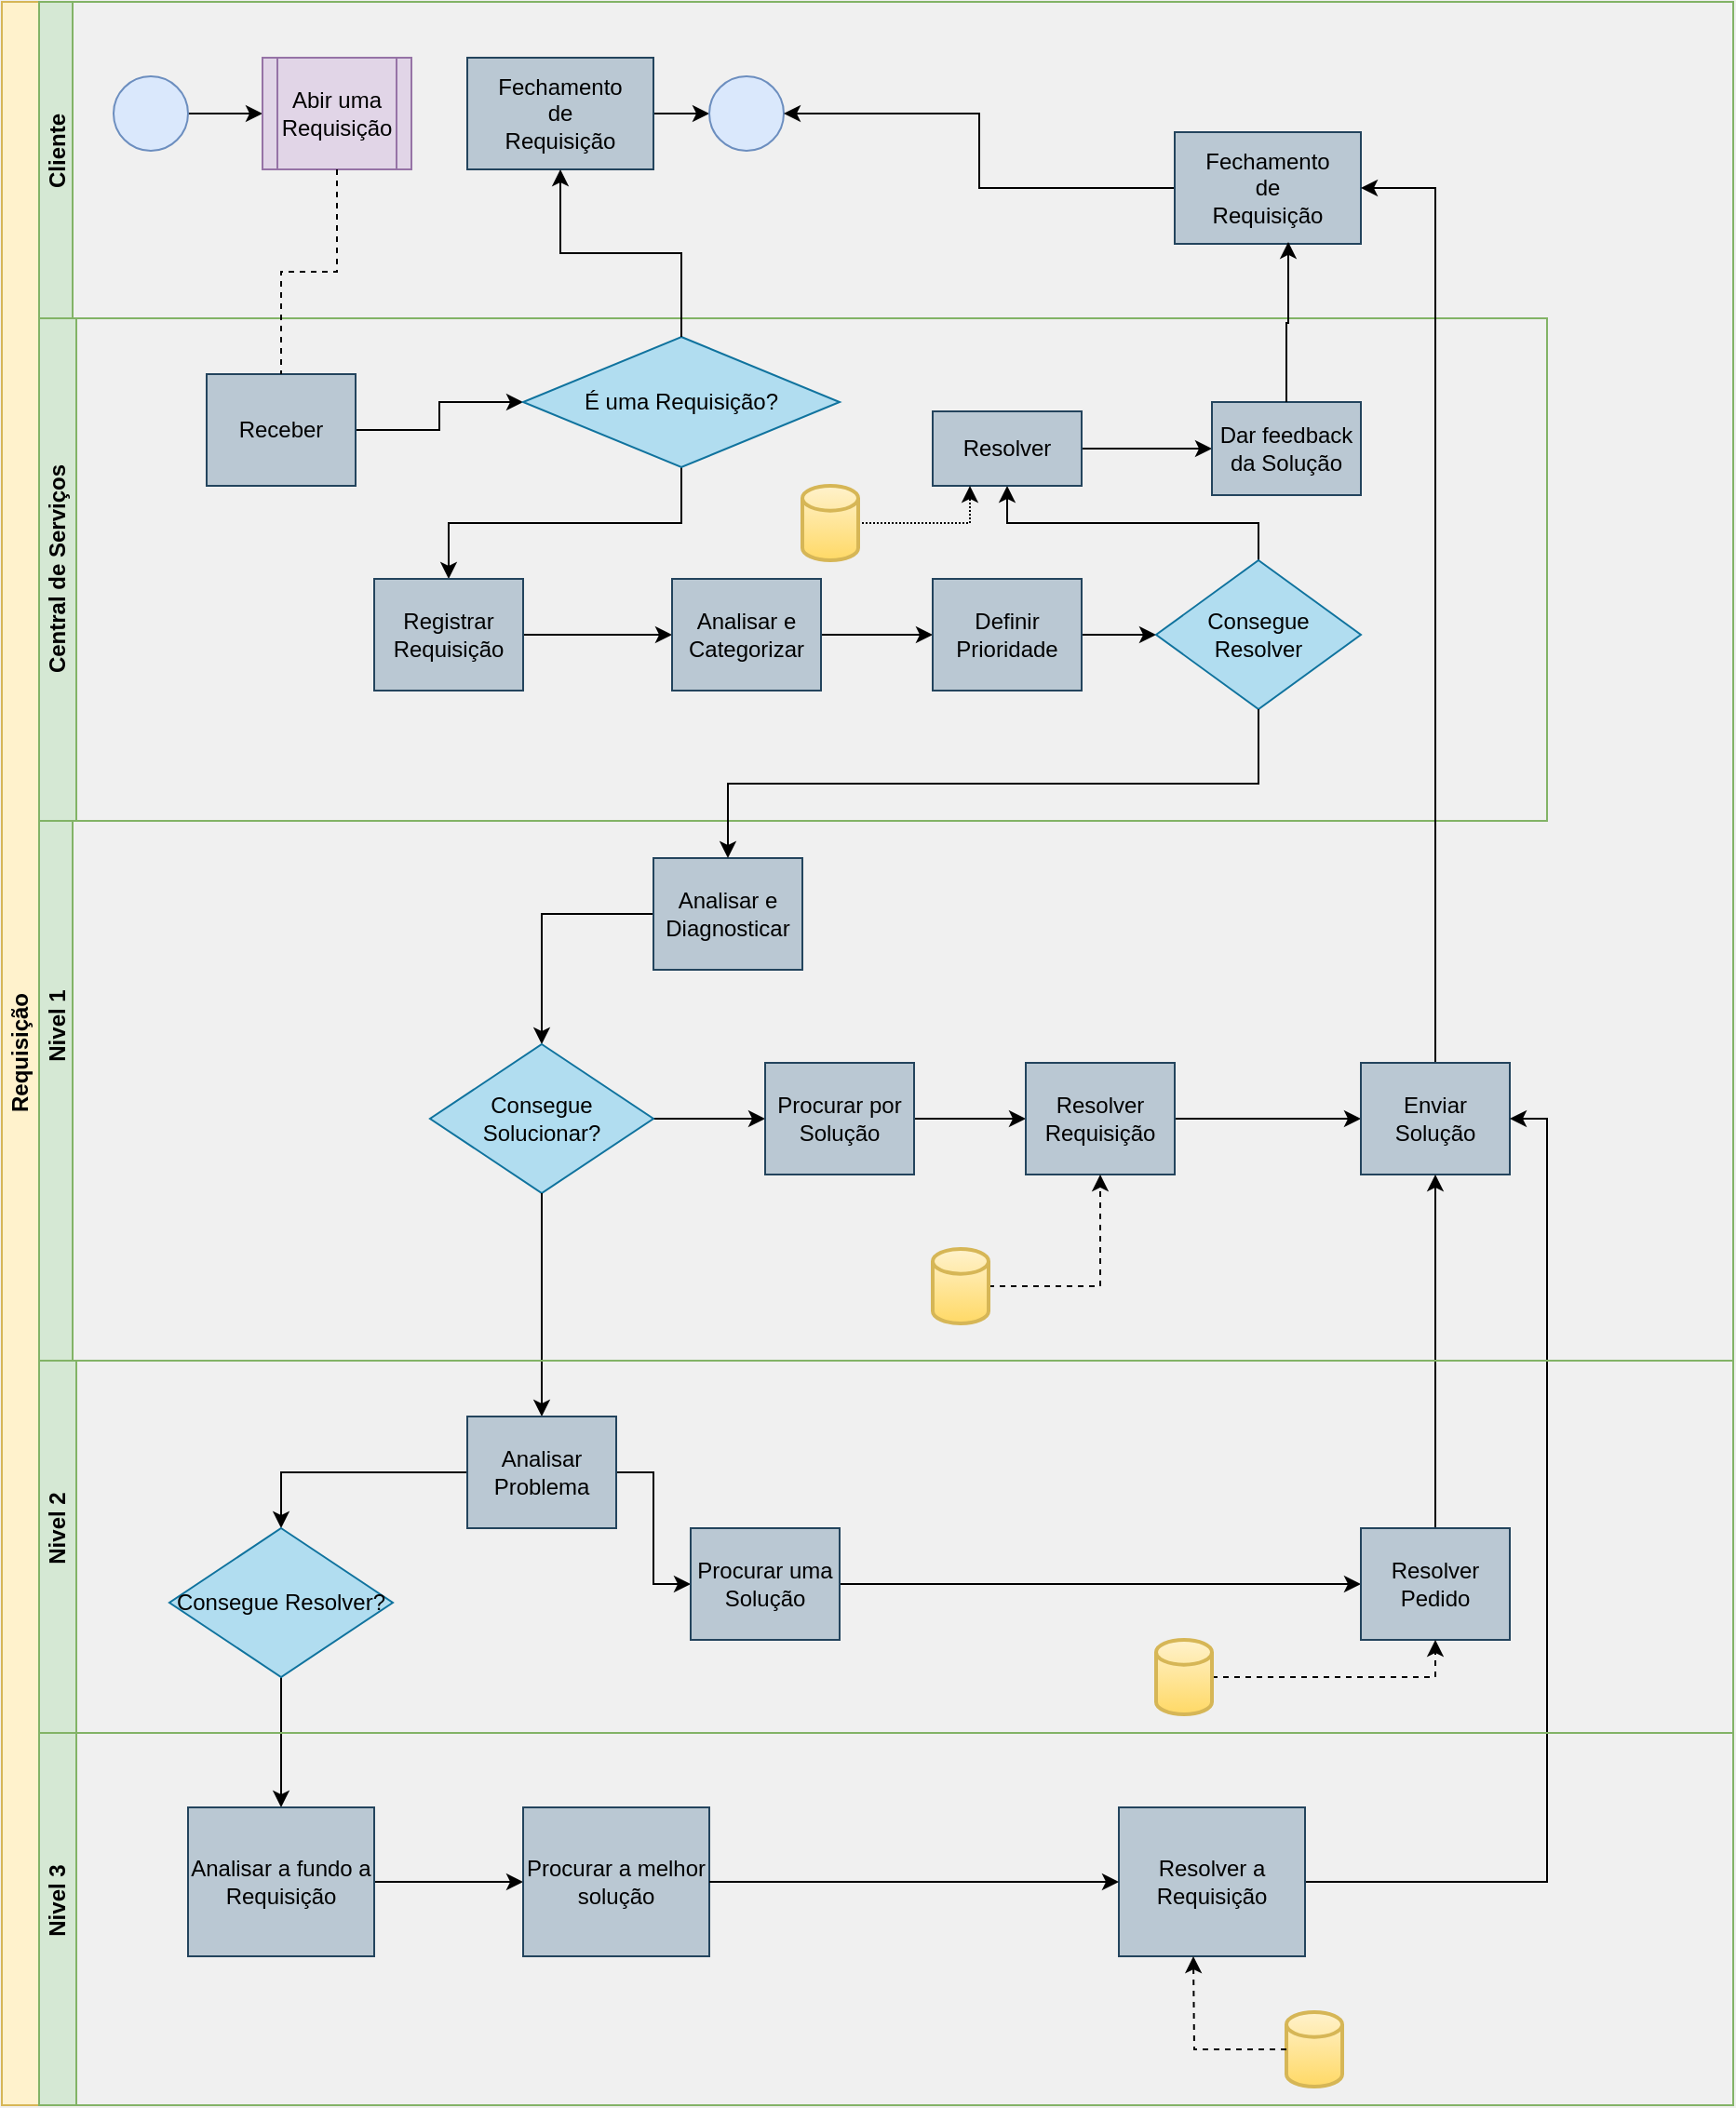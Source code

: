 <mxfile version="13.7.9" type="device" pages="3"><diagram id="prtHgNgQTEPvFCAcTncT" name="Requisição"><mxGraphModel dx="1447" dy="850" grid="1" gridSize="10" guides="1" tooltips="1" connect="1" arrows="1" fold="1" page="1" pageScale="1" pageWidth="4681" pageHeight="3300" background="#F0F0F0" math="0" shadow="0"><root><mxCell id="0"/><mxCell id="1" parent="0"/><mxCell id="mVtAFffwlYROZT2U1pvx-1" value="&lt;div&gt;Requisição&lt;/div&gt;" style="swimlane;html=1;childLayout=stackLayout;resizeParent=1;resizeParentMax=0;horizontal=0;startSize=20;horizontalStack=0;fillColor=#fff2cc;strokeColor=#d6b656;" parent="1" vertex="1"><mxGeometry x="190" y="120" width="930" height="1130" as="geometry"/></mxCell><mxCell id="mVtAFffwlYROZT2U1pvx-2" value="Nivel 1" style="swimlane;html=1;startSize=18;horizontal=0;fontFamily=Helvetica;fillColor=#d5e8d4;strokeColor=#82b366;" parent="mVtAFffwlYROZT2U1pvx-1" vertex="1"><mxGeometry x="20" width="910" height="730" as="geometry"/></mxCell><mxCell id="mVtAFffwlYROZT2U1pvx-3" value="" style="edgeStyle=orthogonalEdgeStyle;rounded=0;orthogonalLoop=1;jettySize=auto;html=1;" parent="mVtAFffwlYROZT2U1pvx-2" source="mVtAFffwlYROZT2U1pvx-4" target="mVtAFffwlYROZT2U1pvx-5" edge="1"><mxGeometry relative="1" as="geometry"/></mxCell><mxCell id="mVtAFffwlYROZT2U1pvx-4" value="" style="ellipse;whiteSpace=wrap;html=1;fillColor=#dae8fc;strokeColor=#6c8ebf;" parent="mVtAFffwlYROZT2U1pvx-2" vertex="1"><mxGeometry x="40" y="40" width="40" height="40" as="geometry"/></mxCell><mxCell id="mVtAFffwlYROZT2U1pvx-5" value="Abir uma &lt;br&gt;Requisição" style="shape=process;rounded=0;whiteSpace=wrap;html=1;fontFamily=Helvetica;fontSize=12;align=center;fillColor=#e1d5e7;strokeColor=#9673a6;" parent="mVtAFffwlYROZT2U1pvx-2" vertex="1"><mxGeometry x="120" y="30" width="80" height="60" as="geometry"/></mxCell><mxCell id="mVtAFffwlYROZT2U1pvx-6" value="" style="edgeStyle=orthogonalEdgeStyle;rounded=0;orthogonalLoop=1;jettySize=auto;html=1;endArrow=classic;endFill=1;" parent="mVtAFffwlYROZT2U1pvx-2" source="mVtAFffwlYROZT2U1pvx-7" target="mVtAFffwlYROZT2U1pvx-8" edge="1"><mxGeometry relative="1" as="geometry"/></mxCell><mxCell id="mVtAFffwlYROZT2U1pvx-7" value="Fechamento&lt;br&gt;de &lt;br&gt;&lt;div&gt;Requisição&lt;br&gt;&lt;/div&gt;" style="rounded=0;whiteSpace=wrap;html=1;fontFamily=Helvetica;fontSize=12;align=center;fillColor=#bac8d3;strokeColor=#23445d;" parent="mVtAFffwlYROZT2U1pvx-2" vertex="1"><mxGeometry x="230" y="30" width="100" height="60" as="geometry"/></mxCell><mxCell id="mVtAFffwlYROZT2U1pvx-8" value="" style="ellipse;whiteSpace=wrap;html=1;fillColor=#dae8fc;strokeColor=#6c8ebf;" parent="mVtAFffwlYROZT2U1pvx-2" vertex="1"><mxGeometry x="360" y="40" width="40" height="40" as="geometry"/></mxCell><mxCell id="mVtAFffwlYROZT2U1pvx-9" value="Central de Serviços" style="swimlane;html=1;startSize=20;horizontal=0;fillColor=#d5e8d4;strokeColor=#82b366;" parent="mVtAFffwlYROZT2U1pvx-2" vertex="1"><mxGeometry y="170" width="810" height="270" as="geometry"/></mxCell><mxCell id="mVtAFffwlYROZT2U1pvx-10" value="" style="edgeStyle=orthogonalEdgeStyle;rounded=0;orthogonalLoop=1;jettySize=auto;html=1;endArrow=classic;endFill=1;" parent="mVtAFffwlYROZT2U1pvx-9" source="mVtAFffwlYROZT2U1pvx-11" target="mVtAFffwlYROZT2U1pvx-13" edge="1"><mxGeometry relative="1" as="geometry"/></mxCell><mxCell id="mVtAFffwlYROZT2U1pvx-11" value="Receber" style="rounded=0;whiteSpace=wrap;html=1;fontFamily=Helvetica;fontSize=12;align=center;fillColor=#bac8d3;strokeColor=#23445d;" parent="mVtAFffwlYROZT2U1pvx-9" vertex="1"><mxGeometry x="90" y="30" width="80" height="60" as="geometry"/></mxCell><mxCell id="mVtAFffwlYROZT2U1pvx-12" style="edgeStyle=orthogonalEdgeStyle;rounded=0;orthogonalLoop=1;jettySize=auto;html=1;entryX=0.5;entryY=0;entryDx=0;entryDy=0;fontFamily=Helvetica;" parent="mVtAFffwlYROZT2U1pvx-9" source="mVtAFffwlYROZT2U1pvx-13" target="mVtAFffwlYROZT2U1pvx-15" edge="1"><mxGeometry relative="1" as="geometry"/></mxCell><mxCell id="mVtAFffwlYROZT2U1pvx-13" value="É uma Requisição?" style="rhombus;whiteSpace=wrap;html=1;fontFamily=Helvetica;fontSize=12;align=center;fillColor=#b1ddf0;strokeColor=#10739e;" parent="mVtAFffwlYROZT2U1pvx-9" vertex="1"><mxGeometry x="260" y="10" width="170" height="70" as="geometry"/></mxCell><mxCell id="mVtAFffwlYROZT2U1pvx-14" style="edgeStyle=orthogonalEdgeStyle;rounded=0;orthogonalLoop=1;jettySize=auto;html=1;exitX=1;exitY=0.5;exitDx=0;exitDy=0;entryX=0;entryY=0.5;entryDx=0;entryDy=0;fontFamily=Helvetica;" parent="mVtAFffwlYROZT2U1pvx-9" source="mVtAFffwlYROZT2U1pvx-15" target="mVtAFffwlYROZT2U1pvx-17" edge="1"><mxGeometry relative="1" as="geometry"/></mxCell><mxCell id="mVtAFffwlYROZT2U1pvx-15" value="Registrar &lt;br&gt;Requisição" style="rounded=0;whiteSpace=wrap;html=1;fontFamily=Helvetica;fontSize=12;align=center;fillColor=#bac8d3;strokeColor=#23445d;" parent="mVtAFffwlYROZT2U1pvx-9" vertex="1"><mxGeometry x="180" y="140" width="80" height="60" as="geometry"/></mxCell><mxCell id="mVtAFffwlYROZT2U1pvx-16" style="edgeStyle=orthogonalEdgeStyle;rounded=0;orthogonalLoop=1;jettySize=auto;html=1;exitX=1;exitY=0.5;exitDx=0;exitDy=0;entryX=0;entryY=0.5;entryDx=0;entryDy=0;fontFamily=Helvetica;" parent="mVtAFffwlYROZT2U1pvx-9" source="mVtAFffwlYROZT2U1pvx-17" target="mVtAFffwlYROZT2U1pvx-19" edge="1"><mxGeometry relative="1" as="geometry"/></mxCell><mxCell id="mVtAFffwlYROZT2U1pvx-17" value="Analisar e&lt;br&gt;Categorizar" style="rounded=0;whiteSpace=wrap;html=1;fontFamily=Helvetica;fontSize=12;align=center;fillColor=#bac8d3;strokeColor=#23445d;" parent="mVtAFffwlYROZT2U1pvx-9" vertex="1"><mxGeometry x="340" y="140" width="80" height="60" as="geometry"/></mxCell><mxCell id="mVtAFffwlYROZT2U1pvx-18" style="edgeStyle=orthogonalEdgeStyle;rounded=0;orthogonalLoop=1;jettySize=auto;html=1;exitX=1;exitY=0.5;exitDx=0;exitDy=0;entryX=0;entryY=0.5;entryDx=0;entryDy=0;fontFamily=Helvetica;" parent="mVtAFffwlYROZT2U1pvx-9" source="mVtAFffwlYROZT2U1pvx-19" target="mVtAFffwlYROZT2U1pvx-21" edge="1"><mxGeometry relative="1" as="geometry"/></mxCell><mxCell id="mVtAFffwlYROZT2U1pvx-19" value="Definir Prioridade" style="rounded=0;whiteSpace=wrap;html=1;fontFamily=Helvetica;fontSize=12;align=center;fillColor=#bac8d3;strokeColor=#23445d;" parent="mVtAFffwlYROZT2U1pvx-9" vertex="1"><mxGeometry x="480" y="140" width="80" height="60" as="geometry"/></mxCell><mxCell id="mVtAFffwlYROZT2U1pvx-20" style="edgeStyle=orthogonalEdgeStyle;rounded=0;orthogonalLoop=1;jettySize=auto;html=1;exitX=0.5;exitY=0;exitDx=0;exitDy=0;entryX=0.5;entryY=1;entryDx=0;entryDy=0;fontFamily=Helvetica;" parent="mVtAFffwlYROZT2U1pvx-9" source="mVtAFffwlYROZT2U1pvx-21" target="mVtAFffwlYROZT2U1pvx-23" edge="1"><mxGeometry relative="1" as="geometry"/></mxCell><mxCell id="mVtAFffwlYROZT2U1pvx-21" value="Consegue&lt;br&gt;&lt;div&gt;Resolver&lt;/div&gt;" style="rhombus;whiteSpace=wrap;html=1;fontFamily=Helvetica;fillColor=#b1ddf0;strokeColor=#10739e;" parent="mVtAFffwlYROZT2U1pvx-9" vertex="1"><mxGeometry x="600" y="130" width="110" height="80" as="geometry"/></mxCell><mxCell id="mVtAFffwlYROZT2U1pvx-22" style="edgeStyle=orthogonalEdgeStyle;rounded=0;orthogonalLoop=1;jettySize=auto;html=1;exitX=1;exitY=0.5;exitDx=0;exitDy=0;entryX=0;entryY=0.5;entryDx=0;entryDy=0;fontFamily=Helvetica;" parent="mVtAFffwlYROZT2U1pvx-9" source="mVtAFffwlYROZT2U1pvx-23" target="mVtAFffwlYROZT2U1pvx-24" edge="1"><mxGeometry relative="1" as="geometry"/></mxCell><mxCell id="mVtAFffwlYROZT2U1pvx-23" value="&lt;div&gt;Resolver&lt;/div&gt;" style="rounded=0;whiteSpace=wrap;html=1;fontFamily=Helvetica;fontSize=12;align=center;fillColor=#bac8d3;strokeColor=#23445d;" parent="mVtAFffwlYROZT2U1pvx-9" vertex="1"><mxGeometry x="480" y="50" width="80" height="40" as="geometry"/></mxCell><mxCell id="mVtAFffwlYROZT2U1pvx-24" value="Dar feedback da Solução" style="rounded=0;whiteSpace=wrap;html=1;fontFamily=Helvetica;fontSize=12;align=center;fillColor=#bac8d3;strokeColor=#23445d;" parent="mVtAFffwlYROZT2U1pvx-9" vertex="1"><mxGeometry x="630" y="45" width="80" height="50" as="geometry"/></mxCell><mxCell id="mVtAFffwlYROZT2U1pvx-25" style="edgeStyle=orthogonalEdgeStyle;rounded=0;orthogonalLoop=1;jettySize=auto;html=1;entryX=0.25;entryY=1;entryDx=0;entryDy=0;fontFamily=Helvetica;dashed=1;dashPattern=1 1;" parent="mVtAFffwlYROZT2U1pvx-9" source="mVtAFffwlYROZT2U1pvx-26" target="mVtAFffwlYROZT2U1pvx-23" edge="1"><mxGeometry relative="1" as="geometry"/></mxCell><mxCell id="mVtAFffwlYROZT2U1pvx-26" value="" style="strokeWidth=2;html=1;shape=mxgraph.flowchart.database;whiteSpace=wrap;fontFamily=Helvetica;gradientColor=#ffd966;fillColor=#fff2cc;strokeColor=#d6b656;" parent="mVtAFffwlYROZT2U1pvx-9" vertex="1"><mxGeometry x="410" y="90" width="30" height="40" as="geometry"/></mxCell><mxCell id="mVtAFffwlYROZT2U1pvx-27" value="" style="edgeStyle=orthogonalEdgeStyle;rounded=0;orthogonalLoop=1;jettySize=auto;html=1;dashed=1;endArrow=none;endFill=0;" parent="mVtAFffwlYROZT2U1pvx-2" source="mVtAFffwlYROZT2U1pvx-5" target="mVtAFffwlYROZT2U1pvx-11" edge="1"><mxGeometry relative="1" as="geometry"/></mxCell><mxCell id="mVtAFffwlYROZT2U1pvx-28" style="edgeStyle=orthogonalEdgeStyle;rounded=0;orthogonalLoop=1;jettySize=auto;html=1;endArrow=classic;endFill=1;" parent="mVtAFffwlYROZT2U1pvx-2" source="mVtAFffwlYROZT2U1pvx-13" target="mVtAFffwlYROZT2U1pvx-7" edge="1"><mxGeometry relative="1" as="geometry"/></mxCell><mxCell id="mVtAFffwlYROZT2U1pvx-29" value="Cliente" style="text;html=1;strokeColor=none;fillColor=none;align=center;verticalAlign=middle;whiteSpace=wrap;rounded=0;fontFamily=Helvetica;rotation=-90;fontStyle=1" parent="mVtAFffwlYROZT2U1pvx-2" vertex="1"><mxGeometry x="-10" y="70" width="40" height="20" as="geometry"/></mxCell><mxCell id="mVtAFffwlYROZT2U1pvx-30" style="edgeStyle=orthogonalEdgeStyle;rounded=0;orthogonalLoop=1;jettySize=auto;html=1;exitX=0;exitY=0.5;exitDx=0;exitDy=0;entryX=1;entryY=0.5;entryDx=0;entryDy=0;fontFamily=Helvetica;" parent="mVtAFffwlYROZT2U1pvx-2" source="mVtAFffwlYROZT2U1pvx-31" target="mVtAFffwlYROZT2U1pvx-8" edge="1"><mxGeometry relative="1" as="geometry"/></mxCell><mxCell id="mVtAFffwlYROZT2U1pvx-31" value="Fechamento&lt;br&gt;de &lt;br&gt;&lt;div&gt;Requisição&lt;br&gt;&lt;/div&gt;" style="rounded=0;whiteSpace=wrap;html=1;fontFamily=Helvetica;fontSize=12;align=center;fillColor=#bac8d3;strokeColor=#23445d;" parent="mVtAFffwlYROZT2U1pvx-2" vertex="1"><mxGeometry x="610" y="70" width="100" height="60" as="geometry"/></mxCell><mxCell id="mVtAFffwlYROZT2U1pvx-32" value="&lt;div&gt;&lt;b&gt;Nivel 1&lt;br&gt;&lt;/b&gt;&lt;/div&gt;" style="text;html=1;strokeColor=none;fillColor=none;align=center;verticalAlign=middle;whiteSpace=wrap;rounded=0;fontFamily=Helvetica;rotation=-90;" parent="mVtAFffwlYROZT2U1pvx-2" vertex="1"><mxGeometry x="-25" y="540" width="70" height="20" as="geometry"/></mxCell><mxCell id="mVtAFffwlYROZT2U1pvx-33" style="edgeStyle=orthogonalEdgeStyle;rounded=0;orthogonalLoop=1;jettySize=auto;html=1;exitX=0;exitY=0.5;exitDx=0;exitDy=0;entryX=0.5;entryY=0;entryDx=0;entryDy=0;fontFamily=Helvetica;" parent="mVtAFffwlYROZT2U1pvx-2" source="mVtAFffwlYROZT2U1pvx-34" target="mVtAFffwlYROZT2U1pvx-37" edge="1"><mxGeometry relative="1" as="geometry"><mxPoint x="310" y="500" as="targetPoint"/></mxGeometry></mxCell><mxCell id="mVtAFffwlYROZT2U1pvx-34" value="Analisar e Diagnosticar" style="rounded=0;whiteSpace=wrap;html=1;fontFamily=Helvetica;fontSize=12;align=center;fillColor=#bac8d3;strokeColor=#23445d;" parent="mVtAFffwlYROZT2U1pvx-2" vertex="1"><mxGeometry x="330" y="460" width="80" height="60" as="geometry"/></mxCell><mxCell id="mVtAFffwlYROZT2U1pvx-35" style="edgeStyle=orthogonalEdgeStyle;rounded=0;orthogonalLoop=1;jettySize=auto;html=1;exitX=0.5;exitY=1;exitDx=0;exitDy=0;entryX=0.5;entryY=0;entryDx=0;entryDy=0;fontFamily=Helvetica;" parent="mVtAFffwlYROZT2U1pvx-2" source="mVtAFffwlYROZT2U1pvx-21" target="mVtAFffwlYROZT2U1pvx-34" edge="1"><mxGeometry relative="1" as="geometry"/></mxCell><mxCell id="mVtAFffwlYROZT2U1pvx-36" style="edgeStyle=orthogonalEdgeStyle;rounded=0;orthogonalLoop=1;jettySize=auto;html=1;exitX=1;exitY=0.5;exitDx=0;exitDy=0;entryX=0;entryY=0.5;entryDx=0;entryDy=0;fontFamily=Helvetica;" parent="mVtAFffwlYROZT2U1pvx-2" source="mVtAFffwlYROZT2U1pvx-37" target="mVtAFffwlYROZT2U1pvx-39" edge="1"><mxGeometry relative="1" as="geometry"/></mxCell><mxCell id="mVtAFffwlYROZT2U1pvx-37" value="Consegue Solucionar?" style="rhombus;whiteSpace=wrap;html=1;fontFamily=Helvetica;fillColor=#b1ddf0;strokeColor=#10739e;" parent="mVtAFffwlYROZT2U1pvx-2" vertex="1"><mxGeometry x="210" y="560" width="120" height="80" as="geometry"/></mxCell><mxCell id="mVtAFffwlYROZT2U1pvx-38" style="edgeStyle=orthogonalEdgeStyle;rounded=0;orthogonalLoop=1;jettySize=auto;html=1;entryX=0;entryY=0.5;entryDx=0;entryDy=0;fontFamily=Helvetica;" parent="mVtAFffwlYROZT2U1pvx-2" source="mVtAFffwlYROZT2U1pvx-39" target="mVtAFffwlYROZT2U1pvx-42" edge="1"><mxGeometry relative="1" as="geometry"/></mxCell><mxCell id="mVtAFffwlYROZT2U1pvx-39" value="Procurar por Solução" style="rounded=0;whiteSpace=wrap;html=1;fontFamily=Helvetica;fontSize=12;align=center;fillColor=#bac8d3;strokeColor=#23445d;" parent="mVtAFffwlYROZT2U1pvx-2" vertex="1"><mxGeometry x="390" y="570" width="80" height="60" as="geometry"/></mxCell><mxCell id="mVtAFffwlYROZT2U1pvx-40" style="edgeStyle=orthogonalEdgeStyle;rounded=0;orthogonalLoop=1;jettySize=auto;html=1;entryX=0.61;entryY=0.983;entryDx=0;entryDy=0;entryPerimeter=0;fontFamily=Helvetica;" parent="mVtAFffwlYROZT2U1pvx-2" source="mVtAFffwlYROZT2U1pvx-24" target="mVtAFffwlYROZT2U1pvx-31" edge="1"><mxGeometry relative="1" as="geometry"/></mxCell><mxCell id="mVtAFffwlYROZT2U1pvx-41" style="edgeStyle=orthogonalEdgeStyle;rounded=0;orthogonalLoop=1;jettySize=auto;html=1;entryX=0;entryY=0.5;entryDx=0;entryDy=0;fontFamily=Helvetica;" parent="mVtAFffwlYROZT2U1pvx-2" source="mVtAFffwlYROZT2U1pvx-42" target="mVtAFffwlYROZT2U1pvx-44" edge="1"><mxGeometry relative="1" as="geometry"/></mxCell><mxCell id="mVtAFffwlYROZT2U1pvx-42" value="Resolver Requisição" style="rounded=0;whiteSpace=wrap;html=1;fontFamily=Helvetica;fontSize=12;align=center;fillColor=#bac8d3;strokeColor=#23445d;" parent="mVtAFffwlYROZT2U1pvx-2" vertex="1"><mxGeometry x="530" y="570" width="80" height="60" as="geometry"/></mxCell><mxCell id="mVtAFffwlYROZT2U1pvx-43" style="edgeStyle=orthogonalEdgeStyle;rounded=0;orthogonalLoop=1;jettySize=auto;html=1;entryX=1;entryY=0.5;entryDx=0;entryDy=0;fontFamily=Helvetica;" parent="mVtAFffwlYROZT2U1pvx-2" source="mVtAFffwlYROZT2U1pvx-44" target="mVtAFffwlYROZT2U1pvx-31" edge="1"><mxGeometry relative="1" as="geometry"/></mxCell><mxCell id="mVtAFffwlYROZT2U1pvx-44" value="Enviar Solução" style="rounded=0;whiteSpace=wrap;html=1;fontFamily=Helvetica;fontSize=12;align=center;fillColor=#bac8d3;strokeColor=#23445d;" parent="mVtAFffwlYROZT2U1pvx-2" vertex="1"><mxGeometry x="710" y="570" width="80" height="60" as="geometry"/></mxCell><mxCell id="mVtAFffwlYROZT2U1pvx-45" style="edgeStyle=orthogonalEdgeStyle;rounded=0;orthogonalLoop=1;jettySize=auto;html=1;fontFamily=Helvetica;dashed=1;" parent="mVtAFffwlYROZT2U1pvx-2" source="mVtAFffwlYROZT2U1pvx-46" target="mVtAFffwlYROZT2U1pvx-42" edge="1"><mxGeometry relative="1" as="geometry"/></mxCell><mxCell id="mVtAFffwlYROZT2U1pvx-46" value="" style="strokeWidth=2;html=1;shape=mxgraph.flowchart.database;whiteSpace=wrap;fontFamily=Helvetica;gradientColor=#ffd966;fillColor=#fff2cc;strokeColor=#d6b656;" parent="mVtAFffwlYROZT2U1pvx-2" vertex="1"><mxGeometry x="480" y="670" width="30" height="40" as="geometry"/></mxCell><mxCell id="mVtAFffwlYROZT2U1pvx-47" style="edgeStyle=orthogonalEdgeStyle;rounded=0;orthogonalLoop=1;jettySize=auto;html=1;entryX=0.5;entryY=0;entryDx=0;entryDy=0;" parent="mVtAFffwlYROZT2U1pvx-1" source="mVtAFffwlYROZT2U1pvx-37" target="mVtAFffwlYROZT2U1pvx-54" edge="1"><mxGeometry relative="1" as="geometry"/></mxCell><mxCell id="mVtAFffwlYROZT2U1pvx-48" style="edgeStyle=orthogonalEdgeStyle;rounded=0;orthogonalLoop=1;jettySize=auto;html=1;entryX=0.5;entryY=1;entryDx=0;entryDy=0;" parent="mVtAFffwlYROZT2U1pvx-1" source="mVtAFffwlYROZT2U1pvx-59" target="mVtAFffwlYROZT2U1pvx-44" edge="1"><mxGeometry relative="1" as="geometry"/></mxCell><mxCell id="mVtAFffwlYROZT2U1pvx-49" style="edgeStyle=orthogonalEdgeStyle;rounded=0;orthogonalLoop=1;jettySize=auto;html=1;entryX=1;entryY=0.5;entryDx=0;entryDy=0;" parent="mVtAFffwlYROZT2U1pvx-1" source="mVtAFffwlYROZT2U1pvx-65" target="mVtAFffwlYROZT2U1pvx-44" edge="1"><mxGeometry relative="1" as="geometry"/></mxCell><mxCell id="mVtAFffwlYROZT2U1pvx-50" value="" style="swimlane;html=1;startSize=20;horizontal=0;fillColor=#d5e8d4;strokeColor=#82b366;" parent="mVtAFffwlYROZT2U1pvx-1" vertex="1"><mxGeometry x="20" y="730" width="910" height="400" as="geometry"/></mxCell><mxCell id="mVtAFffwlYROZT2U1pvx-51" value="&lt;div&gt;&lt;b&gt;Nivel 2&lt;br&gt;&lt;/b&gt;&lt;/div&gt;" style="text;html=1;strokeColor=none;fillColor=none;align=center;verticalAlign=middle;whiteSpace=wrap;rounded=0;fontFamily=Helvetica;rotation=-90;" parent="mVtAFffwlYROZT2U1pvx-50" vertex="1"><mxGeometry x="-25" y="80" width="70" height="20" as="geometry"/></mxCell><mxCell id="mVtAFffwlYROZT2U1pvx-52" style="edgeStyle=orthogonalEdgeStyle;rounded=0;orthogonalLoop=1;jettySize=auto;html=1;entryX=0.5;entryY=0;entryDx=0;entryDy=0;" parent="mVtAFffwlYROZT2U1pvx-50" source="mVtAFffwlYROZT2U1pvx-54" target="mVtAFffwlYROZT2U1pvx-56" edge="1"><mxGeometry relative="1" as="geometry"/></mxCell><mxCell id="mVtAFffwlYROZT2U1pvx-53" style="edgeStyle=orthogonalEdgeStyle;rounded=0;orthogonalLoop=1;jettySize=auto;html=1;" parent="mVtAFffwlYROZT2U1pvx-50" source="mVtAFffwlYROZT2U1pvx-54" target="mVtAFffwlYROZT2U1pvx-58" edge="1"><mxGeometry relative="1" as="geometry"/></mxCell><mxCell id="mVtAFffwlYROZT2U1pvx-54" value="&lt;div&gt;Analisar Problema&lt;/div&gt;" style="rounded=0;whiteSpace=wrap;html=1;fontFamily=Helvetica;fontSize=12;align=center;fillColor=#bac8d3;strokeColor=#23445d;" parent="mVtAFffwlYROZT2U1pvx-50" vertex="1"><mxGeometry x="230" y="30" width="80" height="60" as="geometry"/></mxCell><mxCell id="mVtAFffwlYROZT2U1pvx-55" style="edgeStyle=orthogonalEdgeStyle;rounded=0;orthogonalLoop=1;jettySize=auto;html=1;entryX=0.5;entryY=0;entryDx=0;entryDy=0;" parent="mVtAFffwlYROZT2U1pvx-50" source="mVtAFffwlYROZT2U1pvx-56" target="mVtAFffwlYROZT2U1pvx-63" edge="1"><mxGeometry relative="1" as="geometry"/></mxCell><mxCell id="mVtAFffwlYROZT2U1pvx-56" value="Consegue Resolver?" style="rhombus;whiteSpace=wrap;html=1;fontFamily=Helvetica;fillColor=#b1ddf0;strokeColor=#10739e;" parent="mVtAFffwlYROZT2U1pvx-50" vertex="1"><mxGeometry x="70" y="90" width="120" height="80" as="geometry"/></mxCell><mxCell id="mVtAFffwlYROZT2U1pvx-57" style="edgeStyle=orthogonalEdgeStyle;rounded=0;orthogonalLoop=1;jettySize=auto;html=1;entryX=0;entryY=0.5;entryDx=0;entryDy=0;" parent="mVtAFffwlYROZT2U1pvx-50" source="mVtAFffwlYROZT2U1pvx-58" target="mVtAFffwlYROZT2U1pvx-59" edge="1"><mxGeometry relative="1" as="geometry"/></mxCell><mxCell id="mVtAFffwlYROZT2U1pvx-58" value="Procurar uma Solução" style="rounded=0;whiteSpace=wrap;html=1;fontFamily=Helvetica;fontSize=12;align=center;fillColor=#bac8d3;strokeColor=#23445d;" parent="mVtAFffwlYROZT2U1pvx-50" vertex="1"><mxGeometry x="350" y="90" width="80" height="60" as="geometry"/></mxCell><mxCell id="mVtAFffwlYROZT2U1pvx-59" value="&lt;div&gt;Resolver Pedido&lt;/div&gt;" style="rounded=0;whiteSpace=wrap;html=1;fontFamily=Helvetica;fontSize=12;align=center;fillColor=#bac8d3;strokeColor=#23445d;" parent="mVtAFffwlYROZT2U1pvx-50" vertex="1"><mxGeometry x="710" y="90" width="80" height="60" as="geometry"/></mxCell><mxCell id="mVtAFffwlYROZT2U1pvx-60" style="edgeStyle=orthogonalEdgeStyle;rounded=0;orthogonalLoop=1;jettySize=auto;html=1;entryX=0.5;entryY=1;entryDx=0;entryDy=0;dashed=1;" parent="mVtAFffwlYROZT2U1pvx-50" source="mVtAFffwlYROZT2U1pvx-61" target="mVtAFffwlYROZT2U1pvx-59" edge="1"><mxGeometry relative="1" as="geometry"/></mxCell><mxCell id="mVtAFffwlYROZT2U1pvx-61" value="" style="strokeWidth=2;html=1;shape=mxgraph.flowchart.database;whiteSpace=wrap;fontFamily=Helvetica;gradientColor=#ffd966;fillColor=#fff2cc;strokeColor=#d6b656;" parent="mVtAFffwlYROZT2U1pvx-50" vertex="1"><mxGeometry x="600" y="150" width="30" height="40" as="geometry"/></mxCell><mxCell id="mVtAFffwlYROZT2U1pvx-62" style="edgeStyle=orthogonalEdgeStyle;rounded=0;orthogonalLoop=1;jettySize=auto;html=1;entryX=0;entryY=0.5;entryDx=0;entryDy=0;" parent="mVtAFffwlYROZT2U1pvx-50" source="mVtAFffwlYROZT2U1pvx-63" target="mVtAFffwlYROZT2U1pvx-64" edge="1"><mxGeometry relative="1" as="geometry"/></mxCell><mxCell id="mVtAFffwlYROZT2U1pvx-63" value="Analisar a fundo a Requisição" style="rounded=0;whiteSpace=wrap;html=1;fontFamily=Helvetica;fontSize=12;align=center;fillColor=#bac8d3;strokeColor=#23445d;" parent="mVtAFffwlYROZT2U1pvx-50" vertex="1"><mxGeometry x="80" y="240" width="100" height="80" as="geometry"/></mxCell><mxCell id="mVtAFffwlYROZT2U1pvx-64" value="&lt;div&gt;Procurar a melhor solução&lt;/div&gt;" style="rounded=0;whiteSpace=wrap;html=1;fontFamily=Helvetica;fontSize=12;align=center;fillColor=#bac8d3;strokeColor=#23445d;" parent="mVtAFffwlYROZT2U1pvx-50" vertex="1"><mxGeometry x="260" y="240" width="100" height="80" as="geometry"/></mxCell><mxCell id="mVtAFffwlYROZT2U1pvx-65" value="Resolver a Requisição" style="rounded=0;whiteSpace=wrap;html=1;fontFamily=Helvetica;fontSize=12;align=center;fillColor=#bac8d3;strokeColor=#23445d;" parent="mVtAFffwlYROZT2U1pvx-50" vertex="1"><mxGeometry x="580" y="240" width="100" height="80" as="geometry"/></mxCell><mxCell id="mVtAFffwlYROZT2U1pvx-66" value="" style="strokeWidth=2;html=1;shape=mxgraph.flowchart.database;whiteSpace=wrap;fontFamily=Helvetica;gradientColor=#ffd966;fillColor=#fff2cc;strokeColor=#d6b656;" parent="mVtAFffwlYROZT2U1pvx-50" vertex="1"><mxGeometry x="670" y="350" width="30" height="40" as="geometry"/></mxCell><mxCell id="mVtAFffwlYROZT2U1pvx-67" value="" style="swimlane;html=1;startSize=20;horizontal=0;fillColor=#d5e8d4;strokeColor=#82b366;" parent="1" vertex="1"><mxGeometry x="210" y="1050" width="910" height="200" as="geometry"/></mxCell><mxCell id="mVtAFffwlYROZT2U1pvx-68" value="&lt;div&gt;&lt;b&gt;Nivel 3&lt;br&gt;&lt;/b&gt;&lt;/div&gt;" style="text;html=1;strokeColor=none;fillColor=none;align=center;verticalAlign=middle;whiteSpace=wrap;rounded=0;fontFamily=Helvetica;rotation=-90;" parent="mVtAFffwlYROZT2U1pvx-67" vertex="1"><mxGeometry x="-25" y="80" width="70" height="20" as="geometry"/></mxCell><mxCell id="mVtAFffwlYROZT2U1pvx-69" style="edgeStyle=orthogonalEdgeStyle;rounded=0;orthogonalLoop=1;jettySize=auto;html=1;" parent="1" source="mVtAFffwlYROZT2U1pvx-64" edge="1"><mxGeometry relative="1" as="geometry"><mxPoint x="790" y="1130" as="targetPoint"/></mxGeometry></mxCell><mxCell id="mVtAFffwlYROZT2U1pvx-70" style="edgeStyle=orthogonalEdgeStyle;rounded=0;orthogonalLoop=1;jettySize=auto;html=1;dashed=1;" parent="1" source="mVtAFffwlYROZT2U1pvx-66" edge="1"><mxGeometry relative="1" as="geometry"><mxPoint x="830" y="1170" as="targetPoint"/></mxGeometry></mxCell></root></mxGraphModel></diagram><diagram id="5IODfTL8pHhdznhnHyUq" name="Incidente"><mxGraphModel dx="1038" dy="580" grid="1" gridSize="10" guides="1" tooltips="1" connect="1" arrows="1" fold="1" page="1" pageScale="1" pageWidth="4681" pageHeight="3300" math="0" shadow="0"><root><mxCell id="cs6w9pIz1FW2L4sNndtw-0"/><mxCell id="cs6w9pIz1FW2L4sNndtw-1" parent="cs6w9pIz1FW2L4sNndtw-0"/><mxCell id="N2VQdIzqmEKU3AZX6Dt5-0" value="&lt;div&gt;Requisição&lt;/div&gt;" style="swimlane;html=1;childLayout=stackLayout;resizeParent=1;resizeParentMax=0;horizontal=0;startSize=20;horizontalStack=0;" parent="cs6w9pIz1FW2L4sNndtw-1" vertex="1"><mxGeometry x="190" y="120" width="1000" height="1190" as="geometry"/></mxCell><mxCell id="N2VQdIzqmEKU3AZX6Dt5-1" value="Nivel 1" style="swimlane;html=1;startSize=20;horizontal=0;fontFamily=Helvetica;" parent="N2VQdIzqmEKU3AZX6Dt5-0" vertex="1"><mxGeometry x="20" width="980" height="730" as="geometry"/></mxCell><mxCell id="N2VQdIzqmEKU3AZX6Dt5-2" value="" style="edgeStyle=orthogonalEdgeStyle;rounded=0;orthogonalLoop=1;jettySize=auto;html=1;" parent="N2VQdIzqmEKU3AZX6Dt5-1" source="N2VQdIzqmEKU3AZX6Dt5-3" target="N2VQdIzqmEKU3AZX6Dt5-4" edge="1"><mxGeometry relative="1" as="geometry"/></mxCell><mxCell id="N2VQdIzqmEKU3AZX6Dt5-3" value="" style="ellipse;whiteSpace=wrap;html=1;" parent="N2VQdIzqmEKU3AZX6Dt5-1" vertex="1"><mxGeometry x="40" y="40" width="40" height="40" as="geometry"/></mxCell><mxCell id="N2VQdIzqmEKU3AZX6Dt5-4" value="Abrir Incidente" style="rounded=0;whiteSpace=wrap;html=1;fontFamily=Helvetica;fontSize=12;fontColor=#000000;align=center;" parent="N2VQdIzqmEKU3AZX6Dt5-1" vertex="1"><mxGeometry x="120" y="30" width="80" height="60" as="geometry"/></mxCell><mxCell id="N2VQdIzqmEKU3AZX6Dt5-5" value="" style="edgeStyle=orthogonalEdgeStyle;rounded=0;orthogonalLoop=1;jettySize=auto;html=1;endArrow=classic;endFill=1;" parent="N2VQdIzqmEKU3AZX6Dt5-1" source="N2VQdIzqmEKU3AZX6Dt5-6" target="N2VQdIzqmEKU3AZX6Dt5-7" edge="1"><mxGeometry relative="1" as="geometry"/></mxCell><mxCell id="N2VQdIzqmEKU3AZX6Dt5-6" value="Fechamento&lt;br&gt;de &lt;br&gt;&lt;div&gt;Incidente&lt;/div&gt;" style="rounded=0;whiteSpace=wrap;html=1;fontFamily=Helvetica;fontSize=12;fontColor=#000000;align=center;" parent="N2VQdIzqmEKU3AZX6Dt5-1" vertex="1"><mxGeometry x="255" y="60" width="100" height="60" as="geometry"/></mxCell><mxCell id="N2VQdIzqmEKU3AZX6Dt5-7" value="" style="ellipse;whiteSpace=wrap;html=1;" parent="N2VQdIzqmEKU3AZX6Dt5-1" vertex="1"><mxGeometry x="460" y="20" width="40" height="40" as="geometry"/></mxCell><mxCell id="N2VQdIzqmEKU3AZX6Dt5-8" value="Central de Serviços" style="swimlane;html=1;startSize=20;horizontal=0;" parent="N2VQdIzqmEKU3AZX6Dt5-1" vertex="1"><mxGeometry y="170" width="980" height="270" as="geometry"/></mxCell><mxCell id="N2VQdIzqmEKU3AZX6Dt5-9" value="" style="edgeStyle=orthogonalEdgeStyle;rounded=0;orthogonalLoop=1;jettySize=auto;html=1;endArrow=classic;endFill=1;" parent="N2VQdIzqmEKU3AZX6Dt5-8" source="N2VQdIzqmEKU3AZX6Dt5-10" target="N2VQdIzqmEKU3AZX6Dt5-12" edge="1"><mxGeometry relative="1" as="geometry"/></mxCell><mxCell id="N2VQdIzqmEKU3AZX6Dt5-10" value="Receber" style="rounded=0;whiteSpace=wrap;html=1;fontFamily=Helvetica;fontSize=12;fontColor=#000000;align=center;" parent="N2VQdIzqmEKU3AZX6Dt5-8" vertex="1"><mxGeometry x="90" y="30" width="80" height="60" as="geometry"/></mxCell><mxCell id="N2VQdIzqmEKU3AZX6Dt5-11" style="edgeStyle=orthogonalEdgeStyle;rounded=0;orthogonalLoop=1;jettySize=auto;html=1;entryX=0.5;entryY=0;entryDx=0;entryDy=0;fontFamily=Helvetica;" parent="N2VQdIzqmEKU3AZX6Dt5-8" source="N2VQdIzqmEKU3AZX6Dt5-12" target="N2VQdIzqmEKU3AZX6Dt5-14" edge="1"><mxGeometry relative="1" as="geometry"/></mxCell><mxCell id="N2VQdIzqmEKU3AZX6Dt5-12" value="&lt;div&gt;É um Incidente&lt;/div&gt;?" style="rhombus;whiteSpace=wrap;html=1;fontFamily=Helvetica;fontSize=12;fontColor=#000000;align=center;" parent="N2VQdIzqmEKU3AZX6Dt5-8" vertex="1"><mxGeometry x="220" y="30" width="170" height="70" as="geometry"/></mxCell><mxCell id="N2VQdIzqmEKU3AZX6Dt5-13" style="edgeStyle=orthogonalEdgeStyle;rounded=0;orthogonalLoop=1;jettySize=auto;html=1;exitX=1;exitY=0.5;exitDx=0;exitDy=0;entryX=0;entryY=0.5;entryDx=0;entryDy=0;fontFamily=Helvetica;" parent="N2VQdIzqmEKU3AZX6Dt5-8" source="N2VQdIzqmEKU3AZX6Dt5-14" target="N2VQdIzqmEKU3AZX6Dt5-16" edge="1"><mxGeometry relative="1" as="geometry"/></mxCell><mxCell id="N2VQdIzqmEKU3AZX6Dt5-14" value="Registrar &lt;br&gt;" style="rounded=0;whiteSpace=wrap;html=1;fontFamily=Helvetica;fontSize=12;fontColor=#000000;align=center;" parent="N2VQdIzqmEKU3AZX6Dt5-8" vertex="1"><mxGeometry x="180" y="160" width="80" height="60" as="geometry"/></mxCell><mxCell id="y8iNs3XnZj57C7TFFzji-1" style="edgeStyle=orthogonalEdgeStyle;rounded=0;orthogonalLoop=1;jettySize=auto;html=1;entryX=0;entryY=0.5;entryDx=0;entryDy=0;fontFamily=Helvetica;" parent="N2VQdIzqmEKU3AZX6Dt5-8" source="N2VQdIzqmEKU3AZX6Dt5-16" target="y8iNs3XnZj57C7TFFzji-0" edge="1"><mxGeometry relative="1" as="geometry"/></mxCell><mxCell id="N2VQdIzqmEKU3AZX6Dt5-16" value="Categorizar o Incidente" style="rounded=0;whiteSpace=wrap;html=1;fontFamily=Helvetica;fontSize=12;fontColor=#000000;align=center;" parent="N2VQdIzqmEKU3AZX6Dt5-8" vertex="1"><mxGeometry x="380" y="160" width="80" height="60" as="geometry"/></mxCell><mxCell id="_SwQOWwvI1g7ogAU0w9G-3" style="edgeStyle=orthogonalEdgeStyle;rounded=0;orthogonalLoop=1;jettySize=auto;html=1;exitX=1;exitY=0.5;exitDx=0;exitDy=0;entryX=0.5;entryY=0;entryDx=0;entryDy=0;" edge="1" parent="N2VQdIzqmEKU3AZX6Dt5-8" source="y8iNs3XnZj57C7TFFzji-0" target="y8iNs3XnZj57C7TFFzji-2"><mxGeometry relative="1" as="geometry"/></mxCell><mxCell id="y8iNs3XnZj57C7TFFzji-0" value="Definir Priorização" style="rounded=0;whiteSpace=wrap;html=1;fontFamily=Helvetica;fontSize=12;fontColor=#000000;align=center;" parent="N2VQdIzqmEKU3AZX6Dt5-8" vertex="1"><mxGeometry x="520" y="70" width="80" height="60" as="geometry"/></mxCell><mxCell id="y8iNs3XnZj57C7TFFzji-5" style="edgeStyle=orthogonalEdgeStyle;rounded=0;orthogonalLoop=1;jettySize=auto;html=1;fontFamily=Helvetica;" parent="N2VQdIzqmEKU3AZX6Dt5-8" source="y8iNs3XnZj57C7TFFzji-2" target="y8iNs3XnZj57C7TFFzji-4" edge="1"><mxGeometry relative="1" as="geometry"/></mxCell><mxCell id="y8iNs3XnZj57C7TFFzji-2" value="Consegue Resolver?" style="rhombus;whiteSpace=wrap;html=1;fontFamily=Helvetica;" parent="N2VQdIzqmEKU3AZX6Dt5-8" vertex="1"><mxGeometry x="590" y="170" width="100" height="80" as="geometry"/></mxCell><mxCell id="bxey_vJxTJPNApa_PJ_p-1" style="edgeStyle=orthogonalEdgeStyle;rounded=0;orthogonalLoop=1;jettySize=auto;html=1;fontFamily=Helvetica;" parent="N2VQdIzqmEKU3AZX6Dt5-8" source="y8iNs3XnZj57C7TFFzji-4" target="bxey_vJxTJPNApa_PJ_p-0" edge="1"><mxGeometry relative="1" as="geometry"/></mxCell><mxCell id="y8iNs3XnZj57C7TFFzji-4" value="" style="strokeWidth=2;html=1;shape=mxgraph.flowchart.database;whiteSpace=wrap;fontFamily=Helvetica;" parent="N2VQdIzqmEKU3AZX6Dt5-8" vertex="1"><mxGeometry x="780" y="185" width="40" height="50" as="geometry"/></mxCell><mxCell id="bxey_vJxTJPNApa_PJ_p-0" value="&lt;div&gt;Resolver&lt;/div&gt;" style="rounded=0;whiteSpace=wrap;html=1;fontFamily=Helvetica;fontSize=12;fontColor=#000000;align=center;" parent="N2VQdIzqmEKU3AZX6Dt5-8" vertex="1"><mxGeometry x="760" y="100" width="80" height="40" as="geometry"/></mxCell><mxCell id="_SwQOWwvI1g7ogAU0w9G-1" value="Sim&amp;nbsp;" style="text;html=1;strokeColor=none;fillColor=none;align=center;verticalAlign=middle;whiteSpace=wrap;rounded=0;" vertex="1" parent="N2VQdIzqmEKU3AZX6Dt5-8"><mxGeometry x="240" y="110" width="40" height="20" as="geometry"/></mxCell><mxCell id="_SwQOWwvI1g7ogAU0w9G-4" value="Não" style="text;html=1;strokeColor=none;fillColor=none;align=center;verticalAlign=middle;whiteSpace=wrap;rounded=0;" vertex="1" parent="N2VQdIzqmEKU3AZX6Dt5-8"><mxGeometry x="520" y="190" width="40" height="20" as="geometry"/></mxCell><mxCell id="_SwQOWwvI1g7ogAU0w9G-5" value="Sim&amp;nbsp;" style="text;html=1;strokeColor=none;fillColor=none;align=center;verticalAlign=middle;whiteSpace=wrap;rounded=0;" vertex="1" parent="N2VQdIzqmEKU3AZX6Dt5-8"><mxGeometry x="710" y="190" width="40" height="20" as="geometry"/></mxCell><mxCell id="8YDFC_gKwFAmwnjqgXEU-0" value="Atualizar base de conhecimento" style="text;html=1;strokeColor=none;fillColor=none;align=center;verticalAlign=middle;whiteSpace=wrap;rounded=0;" vertex="1" parent="N2VQdIzqmEKU3AZX6Dt5-8"><mxGeometry x="690" y="240" width="100" height="20" as="geometry"/></mxCell><mxCell id="N2VQdIzqmEKU3AZX6Dt5-26" value="" style="edgeStyle=orthogonalEdgeStyle;rounded=0;orthogonalLoop=1;jettySize=auto;html=1;dashed=1;endArrow=none;endFill=0;" parent="N2VQdIzqmEKU3AZX6Dt5-1" source="N2VQdIzqmEKU3AZX6Dt5-4" target="N2VQdIzqmEKU3AZX6Dt5-10" edge="1"><mxGeometry relative="1" as="geometry"/></mxCell><mxCell id="N2VQdIzqmEKU3AZX6Dt5-27" style="edgeStyle=orthogonalEdgeStyle;rounded=0;orthogonalLoop=1;jettySize=auto;html=1;endArrow=classic;endFill=1;" parent="N2VQdIzqmEKU3AZX6Dt5-1" source="N2VQdIzqmEKU3AZX6Dt5-12" target="N2VQdIzqmEKU3AZX6Dt5-6" edge="1"><mxGeometry relative="1" as="geometry"/></mxCell><mxCell id="N2VQdIzqmEKU3AZX6Dt5-28" value="Cliente" style="text;html=1;strokeColor=none;fillColor=none;align=center;verticalAlign=middle;whiteSpace=wrap;rounded=0;fontFamily=Helvetica;rotation=-90;fontStyle=1" parent="N2VQdIzqmEKU3AZX6Dt5-1" vertex="1"><mxGeometry x="-10" y="70" width="40" height="20" as="geometry"/></mxCell><mxCell id="N2VQdIzqmEKU3AZX6Dt5-29" style="edgeStyle=orthogonalEdgeStyle;rounded=0;orthogonalLoop=1;jettySize=auto;html=1;exitX=0;exitY=0.5;exitDx=0;exitDy=0;entryX=1;entryY=0.5;entryDx=0;entryDy=0;fontFamily=Helvetica;" parent="N2VQdIzqmEKU3AZX6Dt5-1" source="N2VQdIzqmEKU3AZX6Dt5-30" target="N2VQdIzqmEKU3AZX6Dt5-7" edge="1"><mxGeometry relative="1" as="geometry"/></mxCell><mxCell id="N2VQdIzqmEKU3AZX6Dt5-30" value="Fechamento&lt;br&gt;de &lt;br&gt;&lt;div&gt;Incidente&lt;/div&gt;" style="rounded=0;whiteSpace=wrap;html=1;fontFamily=Helvetica;fontSize=12;fontColor=#000000;align=center;" parent="N2VQdIzqmEKU3AZX6Dt5-1" vertex="1"><mxGeometry x="610" y="60" width="100" height="60" as="geometry"/></mxCell><mxCell id="N2VQdIzqmEKU3AZX6Dt5-31" value="&lt;div&gt;&lt;b&gt;Nivel 1&lt;br&gt;&lt;/b&gt;&lt;/div&gt;" style="text;html=1;strokeColor=none;fillColor=none;align=center;verticalAlign=middle;whiteSpace=wrap;rounded=0;fontFamily=Helvetica;rotation=-90;" parent="N2VQdIzqmEKU3AZX6Dt5-1" vertex="1"><mxGeometry x="-25" y="540" width="70" height="20" as="geometry"/></mxCell><mxCell id="N2VQdIzqmEKU3AZX6Dt5-32" style="edgeStyle=orthogonalEdgeStyle;rounded=0;orthogonalLoop=1;jettySize=auto;html=1;exitX=0;exitY=0.5;exitDx=0;exitDy=0;entryX=0.5;entryY=0;entryDx=0;entryDy=0;fontFamily=Helvetica;" parent="N2VQdIzqmEKU3AZX6Dt5-1" source="N2VQdIzqmEKU3AZX6Dt5-33" target="N2VQdIzqmEKU3AZX6Dt5-36" edge="1"><mxGeometry relative="1" as="geometry"><mxPoint x="310" y="500" as="targetPoint"/></mxGeometry></mxCell><mxCell id="N2VQdIzqmEKU3AZX6Dt5-33" value="&lt;div&gt;Analisa Incidente&lt;/div&gt;" style="rounded=0;whiteSpace=wrap;html=1;fontFamily=Helvetica;fontSize=12;fontColor=#000000;align=center;" parent="N2VQdIzqmEKU3AZX6Dt5-1" vertex="1"><mxGeometry x="310" y="470" width="80" height="60" as="geometry"/></mxCell><mxCell id="vxMn12bxk6mP27fFY5sD-4" style="edgeStyle=orthogonalEdgeStyle;rounded=0;orthogonalLoop=1;jettySize=auto;html=1;entryX=0;entryY=0.5;entryDx=0;entryDy=0;fontFamily=Helvetica;" parent="N2VQdIzqmEKU3AZX6Dt5-1" source="N2VQdIzqmEKU3AZX6Dt5-36" target="vxMn12bxk6mP27fFY5sD-3" edge="1"><mxGeometry relative="1" as="geometry"/></mxCell><mxCell id="N2VQdIzqmEKU3AZX6Dt5-36" value="Consegue Resolver" style="rhombus;whiteSpace=wrap;html=1;fontFamily=Helvetica;" parent="N2VQdIzqmEKU3AZX6Dt5-1" vertex="1"><mxGeometry x="160" y="580" width="140" height="80" as="geometry"/></mxCell><mxCell id="_SwQOWwvI1g7ogAU0w9G-0" style="edgeStyle=orthogonalEdgeStyle;rounded=0;orthogonalLoop=1;jettySize=auto;html=1;exitX=0;exitY=0.5;exitDx=0;exitDy=0;entryX=1;entryY=0.5;entryDx=0;entryDy=0;" edge="1" parent="N2VQdIzqmEKU3AZX6Dt5-1" source="N8ifjaEpY1aeFn5DDNT_-0" target="N2VQdIzqmEKU3AZX6Dt5-30"><mxGeometry relative="1" as="geometry"/></mxCell><mxCell id="N8ifjaEpY1aeFn5DDNT_-0" value="Retornar Solução" style="rounded=0;whiteSpace=wrap;html=1;fontFamily=Helvetica;fontSize=12;fontColor=#000000;align=center;" parent="N2VQdIzqmEKU3AZX6Dt5-1" vertex="1"><mxGeometry x="760" y="65" width="80" height="50" as="geometry"/></mxCell><mxCell id="N8ifjaEpY1aeFn5DDNT_-1" style="edgeStyle=orthogonalEdgeStyle;rounded=0;orthogonalLoop=1;jettySize=auto;html=1;entryX=0.5;entryY=1;entryDx=0;entryDy=0;fontFamily=Helvetica;" parent="N2VQdIzqmEKU3AZX6Dt5-1" source="bxey_vJxTJPNApa_PJ_p-0" target="N8ifjaEpY1aeFn5DDNT_-0" edge="1"><mxGeometry relative="1" as="geometry"/></mxCell><mxCell id="vxMn12bxk6mP27fFY5sD-1" style="edgeStyle=orthogonalEdgeStyle;rounded=0;orthogonalLoop=1;jettySize=auto;html=1;entryX=1;entryY=0.5;entryDx=0;entryDy=0;fontFamily=Helvetica;" parent="N2VQdIzqmEKU3AZX6Dt5-1" source="y8iNs3XnZj57C7TFFzji-2" target="N2VQdIzqmEKU3AZX6Dt5-33" edge="1"><mxGeometry relative="1" as="geometry"/></mxCell><mxCell id="2zbwVMoHZG7eg4CeBJii-0" style="edgeStyle=orthogonalEdgeStyle;rounded=0;orthogonalLoop=1;jettySize=auto;html=1;entryX=0;entryY=0.5;entryDx=0;entryDy=0;fontFamily=Helvetica;" parent="N2VQdIzqmEKU3AZX6Dt5-1" source="vxMn12bxk6mP27fFY5sD-3" target="vxMn12bxk6mP27fFY5sD-5" edge="1"><mxGeometry relative="1" as="geometry"/></mxCell><mxCell id="vxMn12bxk6mP27fFY5sD-3" value="Procura uma Solução" style="rounded=0;whiteSpace=wrap;html=1;fontFamily=Helvetica;fontSize=12;fontColor=#000000;align=center;" parent="N2VQdIzqmEKU3AZX6Dt5-1" vertex="1"><mxGeometry x="380" y="620" width="100" height="70" as="geometry"/></mxCell><mxCell id="VfYfKbeVb5-xeLrSjtIX-1" style="edgeStyle=orthogonalEdgeStyle;rounded=0;orthogonalLoop=1;jettySize=auto;html=1;entryX=0;entryY=0.5;entryDx=0;entryDy=0;fontFamily=Helvetica;" parent="N2VQdIzqmEKU3AZX6Dt5-1" source="vxMn12bxk6mP27fFY5sD-5" target="VfYfKbeVb5-xeLrSjtIX-0" edge="1"><mxGeometry relative="1" as="geometry"/></mxCell><mxCell id="vxMn12bxk6mP27fFY5sD-5" value="Resolver o Incidente" style="rounded=0;whiteSpace=wrap;html=1;fontFamily=Helvetica;fontSize=12;fontColor=#000000;align=center;" parent="N2VQdIzqmEKU3AZX6Dt5-1" vertex="1"><mxGeometry x="580" y="620" width="100" height="70" as="geometry"/></mxCell><mxCell id="6wReB0u7AdR0KEs4AtT--2" style="edgeStyle=orthogonalEdgeStyle;rounded=0;orthogonalLoop=1;jettySize=auto;html=1;exitX=0.5;exitY=0;exitDx=0;exitDy=0;entryX=0.5;entryY=1;entryDx=0;entryDy=0;entryPerimeter=0;" edge="1" parent="N2VQdIzqmEKU3AZX6Dt5-1" source="VfYfKbeVb5-xeLrSjtIX-0" target="6wReB0u7AdR0KEs4AtT--0"><mxGeometry relative="1" as="geometry"/></mxCell><mxCell id="VfYfKbeVb5-xeLrSjtIX-0" value="Enviar Solução" style="rounded=0;whiteSpace=wrap;html=1;fontFamily=Helvetica;fontSize=12;fontColor=#000000;align=center;" parent="N2VQdIzqmEKU3AZX6Dt5-1" vertex="1"><mxGeometry x="800" y="620" width="100" height="70" as="geometry"/></mxCell><mxCell id="_SwQOWwvI1g7ogAU0w9G-2" value="Não" style="text;html=1;strokeColor=none;fillColor=none;align=center;verticalAlign=middle;whiteSpace=wrap;rounded=0;" vertex="1" parent="N2VQdIzqmEKU3AZX6Dt5-1"><mxGeometry x="300" y="140" width="40" height="20" as="geometry"/></mxCell><mxCell id="_SwQOWwvI1g7ogAU0w9G-6" value="Sim&amp;nbsp;" style="text;html=1;strokeColor=none;fillColor=none;align=center;verticalAlign=middle;whiteSpace=wrap;rounded=0;" vertex="1" parent="N2VQdIzqmEKU3AZX6Dt5-1"><mxGeometry x="310" y="600" width="40" height="20" as="geometry"/></mxCell><mxCell id="mcDdAFHVcBuBkglMCYdd-12" value="Não" style="text;html=1;strokeColor=none;fillColor=none;align=center;verticalAlign=middle;whiteSpace=wrap;rounded=0;" vertex="1" parent="N2VQdIzqmEKU3AZX6Dt5-1"><mxGeometry x="140" y="690" width="40" height="20" as="geometry"/></mxCell><mxCell id="6wReB0u7AdR0KEs4AtT--3" style="edgeStyle=orthogonalEdgeStyle;rounded=0;orthogonalLoop=1;jettySize=auto;html=1;exitX=0.5;exitY=0;exitDx=0;exitDy=0;exitPerimeter=0;entryX=1;entryY=0.75;entryDx=0;entryDy=0;" edge="1" parent="N2VQdIzqmEKU3AZX6Dt5-1" source="6wReB0u7AdR0KEs4AtT--0" target="N8ifjaEpY1aeFn5DDNT_-0"><mxGeometry relative="1" as="geometry"><Array as="points"><mxPoint x="860" y="530"/><mxPoint x="860" y="103"/></Array></mxGeometry></mxCell><mxCell id="6wReB0u7AdR0KEs4AtT--0" value="" style="shape=cylinder3;whiteSpace=wrap;html=1;boundedLbl=1;backgroundOutline=1;size=15;" vertex="1" parent="N2VQdIzqmEKU3AZX6Dt5-1"><mxGeometry x="830" y="530" width="40" height="60" as="geometry"/></mxCell><mxCell id="6wReB0u7AdR0KEs4AtT--1" value="Atualizar base de conhecimento" style="text;html=1;strokeColor=none;fillColor=none;align=center;verticalAlign=middle;whiteSpace=wrap;rounded=0;" vertex="1" parent="N2VQdIzqmEKU3AZX6Dt5-1"><mxGeometry x="730" y="560" width="100" height="20" as="geometry"/></mxCell><mxCell id="N2VQdIzqmEKU3AZX6Dt5-46" value="" style="swimlane;html=1;startSize=20;horizontal=0;" parent="N2VQdIzqmEKU3AZX6Dt5-0" vertex="1"><mxGeometry x="20" y="730" width="980" height="460" as="geometry"/></mxCell><mxCell id="N2VQdIzqmEKU3AZX6Dt5-47" value="&lt;div&gt;&lt;b&gt;Nivel 2&lt;br&gt;&lt;/b&gt;&lt;/div&gt;" style="text;html=1;strokeColor=none;fillColor=none;align=center;verticalAlign=middle;whiteSpace=wrap;rounded=0;fontFamily=Helvetica;rotation=-90;" parent="N2VQdIzqmEKU3AZX6Dt5-46" vertex="1"><mxGeometry x="-25" y="80" width="70" height="20" as="geometry"/></mxCell><mxCell id="mcDdAFHVcBuBkglMCYdd-10" style="edgeStyle=orthogonalEdgeStyle;rounded=0;orthogonalLoop=1;jettySize=auto;html=1;exitX=1;exitY=0.5;exitDx=0;exitDy=0;entryX=0.5;entryY=0;entryDx=0;entryDy=0;" edge="1" parent="N2VQdIzqmEKU3AZX6Dt5-46" source="mcDdAFHVcBuBkglMCYdd-1" target="mcDdAFHVcBuBkglMCYdd-3"><mxGeometry relative="1" as="geometry"/></mxCell><mxCell id="mcDdAFHVcBuBkglMCYdd-1" value="&lt;div&gt;Analisa Incidente&lt;/div&gt;" style="rounded=0;whiteSpace=wrap;html=1;fontFamily=Helvetica;fontSize=12;fontColor=#000000;align=center;" vertex="1" parent="N2VQdIzqmEKU3AZX6Dt5-46"><mxGeometry x="60" y="30" width="80" height="60" as="geometry"/></mxCell><mxCell id="mcDdAFHVcBuBkglMCYdd-26" style="edgeStyle=orthogonalEdgeStyle;rounded=0;orthogonalLoop=1;jettySize=auto;html=1;exitX=0;exitY=0.5;exitDx=0;exitDy=0;entryX=0.5;entryY=0;entryDx=0;entryDy=0;" edge="1" parent="N2VQdIzqmEKU3AZX6Dt5-46" source="mcDdAFHVcBuBkglMCYdd-3" target="mcDdAFHVcBuBkglMCYdd-16"><mxGeometry relative="1" as="geometry"/></mxCell><mxCell id="mcDdAFHVcBuBkglMCYdd-3" value="Consegue Resolver" style="rhombus;whiteSpace=wrap;html=1;fontFamily=Helvetica;" vertex="1" parent="N2VQdIzqmEKU3AZX6Dt5-46"><mxGeometry x="160" y="120" width="140" height="80" as="geometry"/></mxCell><mxCell id="mcDdAFHVcBuBkglMCYdd-5" value="Procura uma Solução" style="rounded=0;whiteSpace=wrap;html=1;fontFamily=Helvetica;fontSize=12;fontColor=#000000;align=center;" vertex="1" parent="N2VQdIzqmEKU3AZX6Dt5-46"><mxGeometry x="380" y="160" width="100" height="70" as="geometry"/></mxCell><mxCell id="mcDdAFHVcBuBkglMCYdd-2" style="edgeStyle=orthogonalEdgeStyle;rounded=0;orthogonalLoop=1;jettySize=auto;html=1;entryX=0;entryY=0.5;entryDx=0;entryDy=0;fontFamily=Helvetica;" edge="1" parent="N2VQdIzqmEKU3AZX6Dt5-46" source="mcDdAFHVcBuBkglMCYdd-3" target="mcDdAFHVcBuBkglMCYdd-5"><mxGeometry relative="1" as="geometry"/></mxCell><mxCell id="mcDdAFHVcBuBkglMCYdd-7" value="Resolver o Incidente" style="rounded=0;whiteSpace=wrap;html=1;fontFamily=Helvetica;fontSize=12;fontColor=#000000;align=center;" vertex="1" parent="N2VQdIzqmEKU3AZX6Dt5-46"><mxGeometry x="580" y="160" width="100" height="70" as="geometry"/></mxCell><mxCell id="mcDdAFHVcBuBkglMCYdd-4" style="edgeStyle=orthogonalEdgeStyle;rounded=0;orthogonalLoop=1;jettySize=auto;html=1;entryX=0;entryY=0.5;entryDx=0;entryDy=0;fontFamily=Helvetica;" edge="1" parent="N2VQdIzqmEKU3AZX6Dt5-46" source="mcDdAFHVcBuBkglMCYdd-5" target="mcDdAFHVcBuBkglMCYdd-7"><mxGeometry relative="1" as="geometry"/></mxCell><mxCell id="6wReB0u7AdR0KEs4AtT--6" style="edgeStyle=orthogonalEdgeStyle;rounded=0;orthogonalLoop=1;jettySize=auto;html=1;exitX=0.5;exitY=0;exitDx=0;exitDy=0;entryX=0.5;entryY=1;entryDx=0;entryDy=0;entryPerimeter=0;" edge="1" parent="N2VQdIzqmEKU3AZX6Dt5-46" source="mcDdAFHVcBuBkglMCYdd-8" target="6wReB0u7AdR0KEs4AtT--4"><mxGeometry relative="1" as="geometry"/></mxCell><mxCell id="mcDdAFHVcBuBkglMCYdd-8" value="Enviar Solução" style="rounded=0;whiteSpace=wrap;html=1;fontFamily=Helvetica;fontSize=12;fontColor=#000000;align=center;" vertex="1" parent="N2VQdIzqmEKU3AZX6Dt5-46"><mxGeometry x="820" y="160" width="100" height="70" as="geometry"/></mxCell><mxCell id="mcDdAFHVcBuBkglMCYdd-6" style="edgeStyle=orthogonalEdgeStyle;rounded=0;orthogonalLoop=1;jettySize=auto;html=1;entryX=0;entryY=0.5;entryDx=0;entryDy=0;fontFamily=Helvetica;" edge="1" parent="N2VQdIzqmEKU3AZX6Dt5-46" source="mcDdAFHVcBuBkglMCYdd-7" target="mcDdAFHVcBuBkglMCYdd-8"><mxGeometry relative="1" as="geometry"/></mxCell><mxCell id="mcDdAFHVcBuBkglMCYdd-9" value="Sim&amp;nbsp;" style="text;html=1;strokeColor=none;fillColor=none;align=center;verticalAlign=middle;whiteSpace=wrap;rounded=0;" vertex="1" parent="N2VQdIzqmEKU3AZX6Dt5-46"><mxGeometry x="310" y="140" width="40" height="20" as="geometry"/></mxCell><mxCell id="mcDdAFHVcBuBkglMCYdd-27" style="edgeStyle=orthogonalEdgeStyle;rounded=0;orthogonalLoop=1;jettySize=auto;html=1;exitX=1;exitY=0.5;exitDx=0;exitDy=0;entryX=0;entryY=0.5;entryDx=0;entryDy=0;" edge="1" parent="N2VQdIzqmEKU3AZX6Dt5-46" source="mcDdAFHVcBuBkglMCYdd-16" target="mcDdAFHVcBuBkglMCYdd-18"><mxGeometry relative="1" as="geometry"/></mxCell><mxCell id="mcDdAFHVcBuBkglMCYdd-16" value="&lt;div&gt;Analisa Incidente&lt;/div&gt;" style="rounded=0;whiteSpace=wrap;html=1;fontFamily=Helvetica;fontSize=12;fontColor=#000000;align=center;" vertex="1" parent="N2VQdIzqmEKU3AZX6Dt5-46"><mxGeometry x="60" y="310" width="80" height="60" as="geometry"/></mxCell><mxCell id="mcDdAFHVcBuBkglMCYdd-18" value="Procura uma Solução" style="rounded=0;whiteSpace=wrap;html=1;fontFamily=Helvetica;fontSize=12;fontColor=#000000;align=center;" vertex="1" parent="N2VQdIzqmEKU3AZX6Dt5-46"><mxGeometry x="280" y="305" width="100" height="70" as="geometry"/></mxCell><mxCell id="mcDdAFHVcBuBkglMCYdd-20" value="Resolver o Incidente" style="rounded=0;whiteSpace=wrap;html=1;fontFamily=Helvetica;fontSize=12;fontColor=#000000;align=center;" vertex="1" parent="N2VQdIzqmEKU3AZX6Dt5-46"><mxGeometry x="480" y="305" width="100" height="70" as="geometry"/></mxCell><mxCell id="mcDdAFHVcBuBkglMCYdd-21" style="edgeStyle=orthogonalEdgeStyle;rounded=0;orthogonalLoop=1;jettySize=auto;html=1;entryX=0;entryY=0.5;entryDx=0;entryDy=0;fontFamily=Helvetica;" edge="1" parent="N2VQdIzqmEKU3AZX6Dt5-46" source="mcDdAFHVcBuBkglMCYdd-18" target="mcDdAFHVcBuBkglMCYdd-20"><mxGeometry relative="1" as="geometry"/></mxCell><mxCell id="6wReB0u7AdR0KEs4AtT--13" style="edgeStyle=orthogonalEdgeStyle;rounded=0;orthogonalLoop=1;jettySize=auto;html=1;exitX=1;exitY=0.5;exitDx=0;exitDy=0;entryX=0;entryY=0;entryDx=0;entryDy=22.5;entryPerimeter=0;" edge="1" parent="N2VQdIzqmEKU3AZX6Dt5-46" source="mcDdAFHVcBuBkglMCYdd-22" target="6wReB0u7AdR0KEs4AtT--8"><mxGeometry relative="1" as="geometry"/></mxCell><mxCell id="mcDdAFHVcBuBkglMCYdd-22" value="Enviar Solução" style="rounded=0;whiteSpace=wrap;html=1;fontFamily=Helvetica;fontSize=12;fontColor=#000000;align=center;" vertex="1" parent="N2VQdIzqmEKU3AZX6Dt5-46"><mxGeometry x="650" y="305" width="100" height="70" as="geometry"/></mxCell><mxCell id="mcDdAFHVcBuBkglMCYdd-23" style="edgeStyle=orthogonalEdgeStyle;rounded=0;orthogonalLoop=1;jettySize=auto;html=1;entryX=0;entryY=0.5;entryDx=0;entryDy=0;fontFamily=Helvetica;" edge="1" parent="N2VQdIzqmEKU3AZX6Dt5-46" source="mcDdAFHVcBuBkglMCYdd-20" target="mcDdAFHVcBuBkglMCYdd-22"><mxGeometry relative="1" as="geometry"/></mxCell><mxCell id="mcDdAFHVcBuBkglMCYdd-29" value="Não" style="text;html=1;strokeColor=none;fillColor=none;align=center;verticalAlign=middle;whiteSpace=wrap;rounded=0;" vertex="1" parent="N2VQdIzqmEKU3AZX6Dt5-46"><mxGeometry x="100" y="170" width="40" height="20" as="geometry"/></mxCell><mxCell id="6wReB0u7AdR0KEs4AtT--4" value="" style="shape=cylinder3;whiteSpace=wrap;html=1;boundedLbl=1;backgroundOutline=1;size=15;" vertex="1" parent="N2VQdIzqmEKU3AZX6Dt5-46"><mxGeometry x="850" y="50" width="40" height="60" as="geometry"/></mxCell><mxCell id="6wReB0u7AdR0KEs4AtT--5" value="Atualizar base de conhecimento" style="text;html=1;strokeColor=none;fillColor=none;align=center;verticalAlign=middle;whiteSpace=wrap;rounded=0;" vertex="1" parent="N2VQdIzqmEKU3AZX6Dt5-46"><mxGeometry x="750" y="80" width="100" height="20" as="geometry"/></mxCell><mxCell id="6wReB0u7AdR0KEs4AtT--8" value="" style="shape=cylinder3;whiteSpace=wrap;html=1;boundedLbl=1;backgroundOutline=1;size=15;" vertex="1" parent="N2VQdIzqmEKU3AZX6Dt5-46"><mxGeometry x="870" y="315" width="40" height="60" as="geometry"/></mxCell><mxCell id="6wReB0u7AdR0KEs4AtT--9" value="Atualizar base de conhecimento" style="text;html=1;strokeColor=none;fillColor=none;align=center;verticalAlign=middle;whiteSpace=wrap;rounded=0;" vertex="1" parent="N2VQdIzqmEKU3AZX6Dt5-46"><mxGeometry x="840" y="380" width="100" height="20" as="geometry"/></mxCell><mxCell id="mcDdAFHVcBuBkglMCYdd-11" style="edgeStyle=orthogonalEdgeStyle;rounded=0;orthogonalLoop=1;jettySize=auto;html=1;exitX=0.5;exitY=1;exitDx=0;exitDy=0;entryX=0.5;entryY=0;entryDx=0;entryDy=0;" edge="1" parent="N2VQdIzqmEKU3AZX6Dt5-0" source="N2VQdIzqmEKU3AZX6Dt5-36" target="mcDdAFHVcBuBkglMCYdd-1"><mxGeometry relative="1" as="geometry"/></mxCell><mxCell id="6wReB0u7AdR0KEs4AtT--7" style="edgeStyle=orthogonalEdgeStyle;rounded=0;orthogonalLoop=1;jettySize=auto;html=1;exitX=0.855;exitY=0;exitDx=0;exitDy=4.35;exitPerimeter=0;entryX=1;entryY=0.5;entryDx=0;entryDy=0;" edge="1" parent="N2VQdIzqmEKU3AZX6Dt5-0" source="6wReB0u7AdR0KEs4AtT--4" target="N8ifjaEpY1aeFn5DDNT_-0"><mxGeometry relative="1" as="geometry"><Array as="points"><mxPoint x="930" y="784"/><mxPoint x="930" y="90"/></Array></mxGeometry></mxCell><mxCell id="6wReB0u7AdR0KEs4AtT--14" style="edgeStyle=orthogonalEdgeStyle;rounded=0;orthogonalLoop=1;jettySize=auto;html=1;exitX=1;exitY=0.5;exitDx=0;exitDy=0;exitPerimeter=0;entryX=1;entryY=0.25;entryDx=0;entryDy=0;" edge="1" parent="N2VQdIzqmEKU3AZX6Dt5-0" source="6wReB0u7AdR0KEs4AtT--8" target="N8ifjaEpY1aeFn5DDNT_-0"><mxGeometry relative="1" as="geometry"><Array as="points"><mxPoint x="960" y="1075"/><mxPoint x="960" y="78"/></Array></mxGeometry></mxCell><mxCell id="N2VQdIzqmEKU3AZX6Dt5-48" value="" style="swimlane;html=1;startSize=20;horizontal=0;" parent="cs6w9pIz1FW2L4sNndtw-1" vertex="1"><mxGeometry x="210" y="1090" width="980" height="220" as="geometry"/></mxCell><mxCell id="N2VQdIzqmEKU3AZX6Dt5-49" value="&lt;div&gt;&lt;b&gt;Nivel 3&lt;br&gt;&lt;/b&gt;&lt;/div&gt;" style="text;html=1;strokeColor=none;fillColor=none;align=center;verticalAlign=middle;whiteSpace=wrap;rounded=0;fontFamily=Helvetica;rotation=-90;" parent="N2VQdIzqmEKU3AZX6Dt5-48" vertex="1"><mxGeometry x="-25" y="80" width="70" height="20" as="geometry"/></mxCell></root></mxGraphModel></diagram><diagram id="RMFXUJqpAaQMXv0rJu1F" name="Problema"><mxGraphModel dx="1038" dy="580" grid="1" gridSize="10" guides="1" tooltips="1" connect="1" arrows="1" fold="1" page="1" pageScale="1" pageWidth="827" pageHeight="1169" math="0" shadow="0"><root><mxCell id="OcmzLDnfEHuCBgChfBdO-0"/><mxCell id="OcmzLDnfEHuCBgChfBdO-1" parent="OcmzLDnfEHuCBgChfBdO-0"/><mxCell id="kdGtHrSH6MvzFNj6KW0a-0" value="&lt;div&gt;Requisição&lt;/div&gt;" style="swimlane;html=1;childLayout=stackLayout;resizeParent=1;resizeParentMax=0;horizontal=0;startSize=20;horizontalStack=0;" parent="OcmzLDnfEHuCBgChfBdO-1" vertex="1"><mxGeometry x="190" y="120" width="1000" height="1180" as="geometry"/></mxCell><mxCell id="kdGtHrSH6MvzFNj6KW0a-1" value="Nivel 1" style="swimlane;html=1;startSize=20;horizontal=0;fontFamily=Helvetica;" parent="kdGtHrSH6MvzFNj6KW0a-0" vertex="1"><mxGeometry x="20" width="980" height="730" as="geometry"/></mxCell><mxCell id="kdGtHrSH6MvzFNj6KW0a-2" value="" style="edgeStyle=orthogonalEdgeStyle;rounded=0;orthogonalLoop=1;jettySize=auto;html=1;" parent="kdGtHrSH6MvzFNj6KW0a-1" source="kdGtHrSH6MvzFNj6KW0a-3" target="kdGtHrSH6MvzFNj6KW0a-4" edge="1"><mxGeometry relative="1" as="geometry"/></mxCell><mxCell id="kdGtHrSH6MvzFNj6KW0a-3" value="" style="ellipse;whiteSpace=wrap;html=1;" parent="kdGtHrSH6MvzFNj6KW0a-1" vertex="1"><mxGeometry x="40" y="40" width="40" height="40" as="geometry"/></mxCell><mxCell id="kdGtHrSH6MvzFNj6KW0a-5" value="" style="edgeStyle=orthogonalEdgeStyle;rounded=0;orthogonalLoop=1;jettySize=auto;html=1;endArrow=classic;endFill=1;" parent="kdGtHrSH6MvzFNj6KW0a-1" source="kdGtHrSH6MvzFNj6KW0a-6" target="kdGtHrSH6MvzFNj6KW0a-7" edge="1"><mxGeometry relative="1" as="geometry"/></mxCell><mxCell id="kdGtHrSH6MvzFNj6KW0a-49" style="edgeStyle=orthogonalEdgeStyle;rounded=0;orthogonalLoop=1;jettySize=auto;html=1;exitX=0;exitY=0.5;exitDx=0;exitDy=0;entryX=1;entryY=0.5;entryDx=0;entryDy=0;" parent="kdGtHrSH6MvzFNj6KW0a-1" source="kdGtHrSH6MvzFNj6KW0a-34" target="kdGtHrSH6MvzFNj6KW0a-27" edge="1"><mxGeometry relative="1" as="geometry"/></mxCell><mxCell id="kdGtHrSH6MvzFNj6KW0a-34" value="Retornar Solução" style="rounded=0;whiteSpace=wrap;html=1;fontFamily=Helvetica;fontSize=12;fontColor=#000000;align=center;" parent="kdGtHrSH6MvzFNj6KW0a-1" vertex="1"><mxGeometry x="760" y="55" width="80" height="50" as="geometry"/></mxCell><mxCell id="kdGtHrSH6MvzFNj6KW0a-7" value="" style="ellipse;whiteSpace=wrap;html=1;" parent="kdGtHrSH6MvzFNj6KW0a-1" vertex="1"><mxGeometry x="490" y="60" width="40" height="40" as="geometry"/></mxCell><mxCell id="kdGtHrSH6MvzFNj6KW0a-6" value="Fechamento&lt;br&gt;do problema" style="rounded=0;whiteSpace=wrap;html=1;fontFamily=Helvetica;fontSize=12;fontColor=#000000;align=center;" parent="kdGtHrSH6MvzFNj6KW0a-1" vertex="1"><mxGeometry x="295" y="50" width="100" height="60" as="geometry"/></mxCell><mxCell id="kdGtHrSH6MvzFNj6KW0a-27" value="Fechamento&lt;br&gt;de &lt;br&gt;&lt;div&gt;problema&lt;/div&gt;" style="rounded=0;whiteSpace=wrap;html=1;fontFamily=Helvetica;fontSize=12;fontColor=#000000;align=center;" parent="kdGtHrSH6MvzFNj6KW0a-1" vertex="1"><mxGeometry x="610" y="50" width="100" height="60" as="geometry"/></mxCell><mxCell id="kdGtHrSH6MvzFNj6KW0a-4" value="Informar problema" style="rounded=0;whiteSpace=wrap;html=1;fontFamily=Helvetica;fontSize=12;fontColor=#000000;align=center;" parent="kdGtHrSH6MvzFNj6KW0a-1" vertex="1"><mxGeometry x="90" y="90" width="80" height="60" as="geometry"/></mxCell><mxCell id="kdGtHrSH6MvzFNj6KW0a-8" value="Central de Serviços" style="swimlane;html=1;startSize=20;horizontal=0;" parent="kdGtHrSH6MvzFNj6KW0a-1" vertex="1"><mxGeometry y="170" width="980" height="270" as="geometry"/></mxCell><mxCell id="kdGtHrSH6MvzFNj6KW0a-9" value="" style="edgeStyle=orthogonalEdgeStyle;rounded=0;orthogonalLoop=1;jettySize=auto;html=1;endArrow=classic;endFill=1;" parent="kdGtHrSH6MvzFNj6KW0a-8" source="kdGtHrSH6MvzFNj6KW0a-10" target="kdGtHrSH6MvzFNj6KW0a-12" edge="1"><mxGeometry relative="1" as="geometry"/></mxCell><mxCell id="kdGtHrSH6MvzFNj6KW0a-10" value="Receber" style="rounded=0;whiteSpace=wrap;html=1;fontFamily=Helvetica;fontSize=12;fontColor=#000000;align=center;" parent="kdGtHrSH6MvzFNj6KW0a-8" vertex="1"><mxGeometry x="90" y="30" width="80" height="60" as="geometry"/></mxCell><mxCell id="kdGtHrSH6MvzFNj6KW0a-11" style="edgeStyle=orthogonalEdgeStyle;rounded=0;orthogonalLoop=1;jettySize=auto;html=1;entryX=0.5;entryY=0;entryDx=0;entryDy=0;fontFamily=Helvetica;" parent="kdGtHrSH6MvzFNj6KW0a-8" source="kdGtHrSH6MvzFNj6KW0a-12" target="kdGtHrSH6MvzFNj6KW0a-14" edge="1"><mxGeometry relative="1" as="geometry"/></mxCell><mxCell id="kdGtHrSH6MvzFNj6KW0a-13" style="edgeStyle=orthogonalEdgeStyle;rounded=0;orthogonalLoop=1;jettySize=auto;html=1;exitX=1;exitY=0.5;exitDx=0;exitDy=0;entryX=0;entryY=0.5;entryDx=0;entryDy=0;fontFamily=Helvetica;" parent="kdGtHrSH6MvzFNj6KW0a-8" source="kdGtHrSH6MvzFNj6KW0a-14" target="kdGtHrSH6MvzFNj6KW0a-16" edge="1"><mxGeometry relative="1" as="geometry"/></mxCell><mxCell id="kdGtHrSH6MvzFNj6KW0a-12" value="É um incidente recorrente?&lt;div&gt;&lt;/div&gt;" style="rhombus;whiteSpace=wrap;html=1;fontFamily=Helvetica;fontSize=12;fontColor=#000000;align=center;" parent="kdGtHrSH6MvzFNj6KW0a-8" vertex="1"><mxGeometry x="255" y="17.5" width="180" height="85" as="geometry"/></mxCell><mxCell id="kdGtHrSH6MvzFNj6KW0a-14" value="Registrar &lt;br&gt;" style="rounded=0;whiteSpace=wrap;html=1;fontFamily=Helvetica;fontSize=12;fontColor=#000000;align=center;" parent="kdGtHrSH6MvzFNj6KW0a-8" vertex="1"><mxGeometry x="180" y="160" width="80" height="60" as="geometry"/></mxCell><mxCell id="kdGtHrSH6MvzFNj6KW0a-15" style="edgeStyle=orthogonalEdgeStyle;rounded=0;orthogonalLoop=1;jettySize=auto;html=1;entryX=0;entryY=0.5;entryDx=0;entryDy=0;fontFamily=Helvetica;" parent="kdGtHrSH6MvzFNj6KW0a-8" source="kdGtHrSH6MvzFNj6KW0a-16" target="kdGtHrSH6MvzFNj6KW0a-17" edge="1"><mxGeometry relative="1" as="geometry"/></mxCell><mxCell id="kdGtHrSH6MvzFNj6KW0a-16" value="Categorizar o problema" style="rounded=0;whiteSpace=wrap;html=1;fontFamily=Helvetica;fontSize=12;fontColor=#000000;align=center;" parent="kdGtHrSH6MvzFNj6KW0a-8" vertex="1"><mxGeometry x="380" y="160" width="80" height="60" as="geometry"/></mxCell><mxCell id="60k-GYWB6ys1Jn8QKEdL-0" style="edgeStyle=orthogonalEdgeStyle;rounded=0;orthogonalLoop=1;jettySize=auto;html=1;exitX=1;exitY=0.5;exitDx=0;exitDy=0;entryX=0.5;entryY=0;entryDx=0;entryDy=0;" parent="kdGtHrSH6MvzFNj6KW0a-8" source="kdGtHrSH6MvzFNj6KW0a-17" target="kdGtHrSH6MvzFNj6KW0a-19" edge="1"><mxGeometry relative="1" as="geometry"/></mxCell><mxCell id="kdGtHrSH6MvzFNj6KW0a-17" value="Definir Priorização" style="rounded=0;whiteSpace=wrap;html=1;fontFamily=Helvetica;fontSize=12;fontColor=#000000;align=center;" parent="kdGtHrSH6MvzFNj6KW0a-8" vertex="1"><mxGeometry x="520" y="70" width="80" height="60" as="geometry"/></mxCell><mxCell id="kdGtHrSH6MvzFNj6KW0a-18" style="edgeStyle=orthogonalEdgeStyle;rounded=0;orthogonalLoop=1;jettySize=auto;html=1;fontFamily=Helvetica;" parent="kdGtHrSH6MvzFNj6KW0a-8" source="kdGtHrSH6MvzFNj6KW0a-19" target="kdGtHrSH6MvzFNj6KW0a-21" edge="1"><mxGeometry relative="1" as="geometry"/></mxCell><mxCell id="kdGtHrSH6MvzFNj6KW0a-19" value="Consegue Resolver?" style="rhombus;whiteSpace=wrap;html=1;fontFamily=Helvetica;" parent="kdGtHrSH6MvzFNj6KW0a-8" vertex="1"><mxGeometry x="590" y="170" width="100" height="80" as="geometry"/></mxCell><mxCell id="kdGtHrSH6MvzFNj6KW0a-20" style="edgeStyle=orthogonalEdgeStyle;rounded=0;orthogonalLoop=1;jettySize=auto;html=1;fontFamily=Helvetica;" parent="kdGtHrSH6MvzFNj6KW0a-8" source="kdGtHrSH6MvzFNj6KW0a-21" target="kdGtHrSH6MvzFNj6KW0a-22" edge="1"><mxGeometry relative="1" as="geometry"/></mxCell><mxCell id="kdGtHrSH6MvzFNj6KW0a-21" value="" style="strokeWidth=2;html=1;shape=mxgraph.flowchart.database;whiteSpace=wrap;fontFamily=Helvetica;" parent="kdGtHrSH6MvzFNj6KW0a-8" vertex="1"><mxGeometry x="780" y="185" width="40" height="50" as="geometry"/></mxCell><mxCell id="kdGtHrSH6MvzFNj6KW0a-22" value="&lt;div&gt;Resolver&lt;/div&gt;" style="rounded=0;whiteSpace=wrap;html=1;fontFamily=Helvetica;fontSize=12;fontColor=#000000;align=center;" parent="kdGtHrSH6MvzFNj6KW0a-8" vertex="1"><mxGeometry x="760" y="100" width="80" height="40" as="geometry"/></mxCell><mxCell id="kdGtHrSH6MvzFNj6KW0a-48" value="Atualizar base de conhecimento" style="text;html=1;strokeColor=none;fillColor=none;align=center;verticalAlign=middle;whiteSpace=wrap;rounded=0;" parent="kdGtHrSH6MvzFNj6KW0a-8" vertex="1"><mxGeometry x="700" y="240" width="100" height="20" as="geometry"/></mxCell><mxCell id="yUaNoSYpjYXPoygl364R-0" value="Sim" style="text;html=1;strokeColor=none;fillColor=none;align=center;verticalAlign=middle;whiteSpace=wrap;rounded=0;" vertex="1" parent="kdGtHrSH6MvzFNj6KW0a-8"><mxGeometry x="250" y="110" width="40" height="20" as="geometry"/></mxCell><mxCell id="yUaNoSYpjYXPoygl364R-1" value="Sim" style="text;html=1;strokeColor=none;fillColor=none;align=center;verticalAlign=middle;whiteSpace=wrap;rounded=0;" vertex="1" parent="kdGtHrSH6MvzFNj6KW0a-8"><mxGeometry x="710" y="185" width="40" height="20" as="geometry"/></mxCell><mxCell id="yUaNoSYpjYXPoygl364R-5" value="Não" style="text;html=1;strokeColor=none;fillColor=none;align=center;verticalAlign=middle;whiteSpace=wrap;rounded=0;" vertex="1" parent="kdGtHrSH6MvzFNj6KW0a-8"><mxGeometry x="520" y="190" width="40" height="20" as="geometry"/></mxCell><mxCell id="kdGtHrSH6MvzFNj6KW0a-23" value="" style="edgeStyle=orthogonalEdgeStyle;rounded=0;orthogonalLoop=1;jettySize=auto;html=1;dashed=1;endArrow=none;endFill=0;" parent="kdGtHrSH6MvzFNj6KW0a-1" source="kdGtHrSH6MvzFNj6KW0a-4" target="kdGtHrSH6MvzFNj6KW0a-10" edge="1"><mxGeometry relative="1" as="geometry"/></mxCell><mxCell id="kdGtHrSH6MvzFNj6KW0a-24" style="edgeStyle=orthogonalEdgeStyle;rounded=0;orthogonalLoop=1;jettySize=auto;html=1;endArrow=classic;endFill=1;" parent="kdGtHrSH6MvzFNj6KW0a-1" source="kdGtHrSH6MvzFNj6KW0a-12" target="kdGtHrSH6MvzFNj6KW0a-6" edge="1"><mxGeometry relative="1" as="geometry"/></mxCell><mxCell id="kdGtHrSH6MvzFNj6KW0a-25" value="Cliente" style="text;html=1;strokeColor=none;fillColor=none;align=center;verticalAlign=middle;whiteSpace=wrap;rounded=0;fontFamily=Helvetica;rotation=-90;fontStyle=1" parent="kdGtHrSH6MvzFNj6KW0a-1" vertex="1"><mxGeometry x="-10" y="70" width="40" height="20" as="geometry"/></mxCell><mxCell id="kdGtHrSH6MvzFNj6KW0a-26" style="edgeStyle=orthogonalEdgeStyle;rounded=0;orthogonalLoop=1;jettySize=auto;html=1;exitX=0;exitY=0.5;exitDx=0;exitDy=0;entryX=1;entryY=0.5;entryDx=0;entryDy=0;fontFamily=Helvetica;" parent="kdGtHrSH6MvzFNj6KW0a-1" source="kdGtHrSH6MvzFNj6KW0a-27" target="kdGtHrSH6MvzFNj6KW0a-7" edge="1"><mxGeometry relative="1" as="geometry"/></mxCell><mxCell id="kdGtHrSH6MvzFNj6KW0a-28" value="&lt;div&gt;&lt;b&gt;Nivel 1&lt;br&gt;&lt;/b&gt;&lt;/div&gt;" style="text;html=1;strokeColor=none;fillColor=none;align=center;verticalAlign=middle;whiteSpace=wrap;rounded=0;fontFamily=Helvetica;rotation=-90;" parent="kdGtHrSH6MvzFNj6KW0a-1" vertex="1"><mxGeometry x="-25" y="540" width="70" height="20" as="geometry"/></mxCell><mxCell id="kdGtHrSH6MvzFNj6KW0a-29" style="edgeStyle=orthogonalEdgeStyle;rounded=0;orthogonalLoop=1;jettySize=auto;html=1;exitX=0;exitY=0.5;exitDx=0;exitDy=0;entryX=0.5;entryY=0;entryDx=0;entryDy=0;fontFamily=Helvetica;" parent="kdGtHrSH6MvzFNj6KW0a-1" source="kdGtHrSH6MvzFNj6KW0a-30" target="kdGtHrSH6MvzFNj6KW0a-32" edge="1"><mxGeometry relative="1" as="geometry"><mxPoint x="310" y="500" as="targetPoint"/></mxGeometry></mxCell><mxCell id="kdGtHrSH6MvzFNj6KW0a-30" value="&lt;div&gt;Analisa problema&lt;/div&gt;" style="rounded=0;whiteSpace=wrap;html=1;fontFamily=Helvetica;fontSize=12;fontColor=#000000;align=center;" parent="kdGtHrSH6MvzFNj6KW0a-1" vertex="1"><mxGeometry x="310" y="470" width="80" height="60" as="geometry"/></mxCell><mxCell id="kdGtHrSH6MvzFNj6KW0a-31" style="edgeStyle=orthogonalEdgeStyle;rounded=0;orthogonalLoop=1;jettySize=auto;html=1;entryX=0;entryY=0.5;entryDx=0;entryDy=0;fontFamily=Helvetica;" parent="kdGtHrSH6MvzFNj6KW0a-1" source="kdGtHrSH6MvzFNj6KW0a-32" target="kdGtHrSH6MvzFNj6KW0a-38" edge="1"><mxGeometry relative="1" as="geometry"/></mxCell><mxCell id="kdGtHrSH6MvzFNj6KW0a-35" style="edgeStyle=orthogonalEdgeStyle;rounded=0;orthogonalLoop=1;jettySize=auto;html=1;entryX=0.5;entryY=1;entryDx=0;entryDy=0;fontFamily=Helvetica;" parent="kdGtHrSH6MvzFNj6KW0a-1" source="kdGtHrSH6MvzFNj6KW0a-22" target="kdGtHrSH6MvzFNj6KW0a-34" edge="1"><mxGeometry relative="1" as="geometry"/></mxCell><mxCell id="kdGtHrSH6MvzFNj6KW0a-36" style="edgeStyle=orthogonalEdgeStyle;rounded=0;orthogonalLoop=1;jettySize=auto;html=1;entryX=1;entryY=0.5;entryDx=0;entryDy=0;fontFamily=Helvetica;" parent="kdGtHrSH6MvzFNj6KW0a-1" source="kdGtHrSH6MvzFNj6KW0a-19" target="kdGtHrSH6MvzFNj6KW0a-30" edge="1"><mxGeometry relative="1" as="geometry"/></mxCell><mxCell id="kdGtHrSH6MvzFNj6KW0a-37" style="edgeStyle=orthogonalEdgeStyle;rounded=0;orthogonalLoop=1;jettySize=auto;html=1;entryX=0;entryY=0.5;entryDx=0;entryDy=0;fontFamily=Helvetica;" parent="kdGtHrSH6MvzFNj6KW0a-1" source="kdGtHrSH6MvzFNj6KW0a-38" target="kdGtHrSH6MvzFNj6KW0a-40" edge="1"><mxGeometry relative="1" as="geometry"/></mxCell><mxCell id="kdGtHrSH6MvzFNj6KW0a-38" value="Procura uma Solução" style="rounded=0;whiteSpace=wrap;html=1;fontFamily=Helvetica;fontSize=12;fontColor=#000000;align=center;" parent="kdGtHrSH6MvzFNj6KW0a-1" vertex="1"><mxGeometry x="350" y="620" width="100" height="70" as="geometry"/></mxCell><mxCell id="kdGtHrSH6MvzFNj6KW0a-32" value="Consegue Resolver" style="rhombus;whiteSpace=wrap;html=1;fontFamily=Helvetica;" parent="kdGtHrSH6MvzFNj6KW0a-1" vertex="1"><mxGeometry x="155" y="615" width="140" height="80" as="geometry"/></mxCell><mxCell id="kdGtHrSH6MvzFNj6KW0a-41" style="edgeStyle=orthogonalEdgeStyle;rounded=0;orthogonalLoop=1;jettySize=auto;html=1;entryX=1;entryY=0.5;entryDx=0;entryDy=0;fontFamily=Helvetica;" parent="kdGtHrSH6MvzFNj6KW0a-1" source="kdGtHrSH6MvzFNj6KW0a-42" target="kdGtHrSH6MvzFNj6KW0a-34" edge="1"><mxGeometry relative="1" as="geometry"/></mxCell><mxCell id="kdGtHrSH6MvzFNj6KW0a-42" value="Enviar Solução" style="rounded=0;whiteSpace=wrap;html=1;fontFamily=Helvetica;fontSize=12;fontColor=#000000;align=center;" parent="kdGtHrSH6MvzFNj6KW0a-1" vertex="1"><mxGeometry x="820" y="620" width="100" height="70" as="geometry"/></mxCell><mxCell id="60k-GYWB6ys1Jn8QKEdL-2" style="edgeStyle=orthogonalEdgeStyle;rounded=0;orthogonalLoop=1;jettySize=auto;html=1;exitX=1;exitY=0.5;exitDx=0;exitDy=0;entryX=0;entryY=0.5;entryDx=0;entryDy=0;" parent="kdGtHrSH6MvzFNj6KW0a-1" source="kdGtHrSH6MvzFNj6KW0a-40" target="60k-GYWB6ys1Jn8QKEdL-1" edge="1"><mxGeometry relative="1" as="geometry"/></mxCell><mxCell id="kdGtHrSH6MvzFNj6KW0a-40" value="Solução temporária" style="rounded=0;whiteSpace=wrap;html=1;fontFamily=Helvetica;fontSize=12;fontColor=#000000;align=center;" parent="kdGtHrSH6MvzFNj6KW0a-1" vertex="1"><mxGeometry x="500" y="620" width="100" height="70" as="geometry"/></mxCell><mxCell id="60k-GYWB6ys1Jn8QKEdL-3" style="edgeStyle=orthogonalEdgeStyle;rounded=0;orthogonalLoop=1;jettySize=auto;html=1;exitX=1;exitY=0.5;exitDx=0;exitDy=0;entryX=0;entryY=0.5;entryDx=0;entryDy=0;" parent="kdGtHrSH6MvzFNj6KW0a-1" source="60k-GYWB6ys1Jn8QKEdL-1" target="kdGtHrSH6MvzFNj6KW0a-42" edge="1"><mxGeometry relative="1" as="geometry"/></mxCell><mxCell id="3A2dYK07nELsjXEIoha1-7" style="edgeStyle=orthogonalEdgeStyle;rounded=0;orthogonalLoop=1;jettySize=auto;html=1;exitX=0.75;exitY=0;exitDx=0;exitDy=0;entryX=0.5;entryY=1;entryDx=0;entryDy=0;entryPerimeter=0;" edge="1" parent="kdGtHrSH6MvzFNj6KW0a-1" source="60k-GYWB6ys1Jn8QKEdL-1" target="3A2dYK07nELsjXEIoha1-5"><mxGeometry relative="1" as="geometry"/></mxCell><mxCell id="60k-GYWB6ys1Jn8QKEdL-1" value="Procurar Solução&amp;nbsp;&lt;br&gt;definitiva" style="rounded=0;whiteSpace=wrap;html=1;" parent="kdGtHrSH6MvzFNj6KW0a-1" vertex="1"><mxGeometry x="660" y="625" width="120" height="60" as="geometry"/></mxCell><mxCell id="yUaNoSYpjYXPoygl364R-3" value="Sim" style="text;html=1;strokeColor=none;fillColor=none;align=center;verticalAlign=middle;whiteSpace=wrap;rounded=0;" vertex="1" parent="kdGtHrSH6MvzFNj6KW0a-1"><mxGeometry x="295" y="630" width="40" height="20" as="geometry"/></mxCell><mxCell id="yUaNoSYpjYXPoygl364R-4" value="Não" style="text;html=1;strokeColor=none;fillColor=none;align=center;verticalAlign=middle;whiteSpace=wrap;rounded=0;" vertex="1" parent="kdGtHrSH6MvzFNj6KW0a-1"><mxGeometry x="340" y="140" width="40" height="20" as="geometry"/></mxCell><mxCell id="yUaNoSYpjYXPoygl364R-6" value="Não" style="text;html=1;strokeColor=none;fillColor=none;align=center;verticalAlign=middle;whiteSpace=wrap;rounded=0;" vertex="1" parent="kdGtHrSH6MvzFNj6KW0a-1"><mxGeometry x="230" y="695" width="40" height="20" as="geometry"/></mxCell><mxCell id="3A2dYK07nELsjXEIoha1-17" style="edgeStyle=orthogonalEdgeStyle;rounded=0;orthogonalLoop=1;jettySize=auto;html=1;exitX=1;exitY=0.5;exitDx=0;exitDy=0;exitPerimeter=0;entryX=0.75;entryY=1;entryDx=0;entryDy=0;" edge="1" parent="kdGtHrSH6MvzFNj6KW0a-1" source="3A2dYK07nELsjXEIoha1-5" target="kdGtHrSH6MvzFNj6KW0a-34"><mxGeometry relative="1" as="geometry"><Array as="points"><mxPoint x="850" y="515"/><mxPoint x="850" y="140"/><mxPoint x="820" y="140"/></Array></mxGeometry></mxCell><mxCell id="3A2dYK07nELsjXEIoha1-5" value="" style="shape=cylinder3;whiteSpace=wrap;html=1;boundedLbl=1;backgroundOutline=1;size=15;" vertex="1" parent="kdGtHrSH6MvzFNj6KW0a-1"><mxGeometry x="730" y="480" width="50" height="70" as="geometry"/></mxCell><mxCell id="3A2dYK07nELsjXEIoha1-12" value="Atualizar base de conhecimento" style="text;html=1;strokeColor=none;fillColor=none;align=center;verticalAlign=middle;whiteSpace=wrap;rounded=0;" vertex="1" parent="kdGtHrSH6MvzFNj6KW0a-1"><mxGeometry x="620" y="505" width="100" height="20" as="geometry"/></mxCell><mxCell id="kdGtHrSH6MvzFNj6KW0a-43" value="" style="swimlane;html=1;startSize=20;horizontal=0;" parent="kdGtHrSH6MvzFNj6KW0a-0" vertex="1"><mxGeometry x="20" y="730" width="980" height="450" as="geometry"/></mxCell><mxCell id="kdGtHrSH6MvzFNj6KW0a-44" value="&lt;div&gt;&lt;b&gt;Nivel 2&lt;br&gt;&lt;/b&gt;&lt;/div&gt;" style="text;html=1;strokeColor=none;fillColor=none;align=center;verticalAlign=middle;whiteSpace=wrap;rounded=0;fontFamily=Helvetica;rotation=-90;" parent="kdGtHrSH6MvzFNj6KW0a-43" vertex="1"><mxGeometry x="-25" y="80" width="70" height="20" as="geometry"/></mxCell><mxCell id="yUaNoSYpjYXPoygl364R-19" style="edgeStyle=orthogonalEdgeStyle;rounded=0;orthogonalLoop=1;jettySize=auto;html=1;exitX=0.5;exitY=1;exitDx=0;exitDy=0;entryX=0.5;entryY=0;entryDx=0;entryDy=0;" edge="1" parent="kdGtHrSH6MvzFNj6KW0a-43" source="yUaNoSYpjYXPoygl364R-8" target="yUaNoSYpjYXPoygl364R-12"><mxGeometry relative="1" as="geometry"/></mxCell><mxCell id="yUaNoSYpjYXPoygl364R-8" value="&lt;div&gt;Analisa problema&lt;/div&gt;" style="rounded=0;whiteSpace=wrap;html=1;fontFamily=Helvetica;fontSize=12;fontColor=#000000;align=center;" vertex="1" parent="kdGtHrSH6MvzFNj6KW0a-43"><mxGeometry x="137.5" y="40" width="80" height="60" as="geometry"/></mxCell><mxCell id="yUaNoSYpjYXPoygl364R-11" value="Procura uma Solução" style="rounded=0;whiteSpace=wrap;html=1;fontFamily=Helvetica;fontSize=12;fontColor=#000000;align=center;" vertex="1" parent="kdGtHrSH6MvzFNj6KW0a-43"><mxGeometry x="340" y="150" width="100" height="70" as="geometry"/></mxCell><mxCell id="3A2dYK07nELsjXEIoha1-0" style="edgeStyle=orthogonalEdgeStyle;rounded=0;orthogonalLoop=1;jettySize=auto;html=1;exitX=0.5;exitY=1;exitDx=0;exitDy=0;entryX=0.5;entryY=0;entryDx=0;entryDy=0;" edge="1" parent="kdGtHrSH6MvzFNj6KW0a-43" source="yUaNoSYpjYXPoygl364R-12" target="yUaNoSYpjYXPoygl364R-24"><mxGeometry relative="1" as="geometry"/></mxCell><mxCell id="yUaNoSYpjYXPoygl364R-12" value="Consegue Resolver" style="rhombus;whiteSpace=wrap;html=1;fontFamily=Helvetica;" vertex="1" parent="kdGtHrSH6MvzFNj6KW0a-43"><mxGeometry x="107.5" y="120" width="140" height="80" as="geometry"/></mxCell><mxCell id="yUaNoSYpjYXPoygl364R-9" style="edgeStyle=orthogonalEdgeStyle;rounded=0;orthogonalLoop=1;jettySize=auto;html=1;entryX=0;entryY=0.5;entryDx=0;entryDy=0;fontFamily=Helvetica;" edge="1" parent="kdGtHrSH6MvzFNj6KW0a-43" source="yUaNoSYpjYXPoygl364R-12" target="yUaNoSYpjYXPoygl364R-11"><mxGeometry relative="1" as="geometry"/></mxCell><mxCell id="3A2dYK07nELsjXEIoha1-9" style="edgeStyle=orthogonalEdgeStyle;rounded=0;orthogonalLoop=1;jettySize=auto;html=1;exitX=0.5;exitY=0;exitDx=0;exitDy=0;entryX=1;entryY=0.5;entryDx=0;entryDy=0;entryPerimeter=0;" edge="1" parent="kdGtHrSH6MvzFNj6KW0a-43" source="yUaNoSYpjYXPoygl364R-13" target="3A2dYK07nELsjXEIoha1-8"><mxGeometry relative="1" as="geometry"/></mxCell><mxCell id="yUaNoSYpjYXPoygl364R-13" value="Enviar Solução" style="rounded=0;whiteSpace=wrap;html=1;fontFamily=Helvetica;fontSize=12;fontColor=#000000;align=center;" vertex="1" parent="kdGtHrSH6MvzFNj6KW0a-43"><mxGeometry x="840" y="150" width="100" height="70" as="geometry"/></mxCell><mxCell id="yUaNoSYpjYXPoygl364R-15" value="Solução temporária" style="rounded=0;whiteSpace=wrap;html=1;fontFamily=Helvetica;fontSize=12;fontColor=#000000;align=center;" vertex="1" parent="kdGtHrSH6MvzFNj6KW0a-43"><mxGeometry x="500" y="150" width="100" height="70" as="geometry"/></mxCell><mxCell id="yUaNoSYpjYXPoygl364R-10" style="edgeStyle=orthogonalEdgeStyle;rounded=0;orthogonalLoop=1;jettySize=auto;html=1;entryX=0;entryY=0.5;entryDx=0;entryDy=0;fontFamily=Helvetica;" edge="1" parent="kdGtHrSH6MvzFNj6KW0a-43" source="yUaNoSYpjYXPoygl364R-11" target="yUaNoSYpjYXPoygl364R-15"><mxGeometry relative="1" as="geometry"/></mxCell><mxCell id="yUaNoSYpjYXPoygl364R-16" style="edgeStyle=orthogonalEdgeStyle;rounded=0;orthogonalLoop=1;jettySize=auto;html=1;exitX=1;exitY=0.5;exitDx=0;exitDy=0;entryX=0;entryY=0.5;entryDx=0;entryDy=0;" edge="1" parent="kdGtHrSH6MvzFNj6KW0a-43" source="yUaNoSYpjYXPoygl364R-17" target="yUaNoSYpjYXPoygl364R-13"><mxGeometry relative="1" as="geometry"/></mxCell><mxCell id="yUaNoSYpjYXPoygl364R-17" value="Procurar Solução&amp;nbsp;&lt;br&gt;definitiva" style="rounded=0;whiteSpace=wrap;html=1;" vertex="1" parent="kdGtHrSH6MvzFNj6KW0a-43"><mxGeometry x="652.5" y="155" width="120" height="60" as="geometry"/></mxCell><mxCell id="yUaNoSYpjYXPoygl364R-14" style="edgeStyle=orthogonalEdgeStyle;rounded=0;orthogonalLoop=1;jettySize=auto;html=1;exitX=1;exitY=0.5;exitDx=0;exitDy=0;entryX=0;entryY=0.5;entryDx=0;entryDy=0;" edge="1" parent="kdGtHrSH6MvzFNj6KW0a-43" source="yUaNoSYpjYXPoygl364R-15" target="yUaNoSYpjYXPoygl364R-17"><mxGeometry relative="1" as="geometry"/></mxCell><mxCell id="yUaNoSYpjYXPoygl364R-18" value="Sim" style="text;html=1;strokeColor=none;fillColor=none;align=center;verticalAlign=middle;whiteSpace=wrap;rounded=0;" vertex="1" parent="kdGtHrSH6MvzFNj6KW0a-43"><mxGeometry x="247.5" y="160" width="40" height="20" as="geometry"/></mxCell><mxCell id="3A2dYK07nELsjXEIoha1-3" style="edgeStyle=orthogonalEdgeStyle;rounded=0;orthogonalLoop=1;jettySize=auto;html=1;exitX=1;exitY=0.5;exitDx=0;exitDy=0;entryX=0;entryY=0.5;entryDx=0;entryDy=0;" edge="1" parent="kdGtHrSH6MvzFNj6KW0a-43" source="yUaNoSYpjYXPoygl364R-24" target="yUaNoSYpjYXPoygl364R-32"><mxGeometry relative="1" as="geometry"/></mxCell><mxCell id="yUaNoSYpjYXPoygl364R-24" value="&lt;div&gt;Analisa problema&lt;/div&gt;" style="rounded=0;whiteSpace=wrap;html=1;fontFamily=Helvetica;fontSize=12;fontColor=#000000;align=center;" vertex="1" parent="kdGtHrSH6MvzFNj6KW0a-43"><mxGeometry x="137.5" y="360" width="80" height="60" as="geometry"/></mxCell><mxCell id="3A2dYK07nELsjXEIoha1-11" style="edgeStyle=orthogonalEdgeStyle;rounded=0;orthogonalLoop=1;jettySize=auto;html=1;exitX=0.5;exitY=0;exitDx=0;exitDy=0;entryX=0.5;entryY=1;entryDx=0;entryDy=0;entryPerimeter=0;" edge="1" parent="kdGtHrSH6MvzFNj6KW0a-43" source="yUaNoSYpjYXPoygl364R-28" target="3A2dYK07nELsjXEIoha1-10"><mxGeometry relative="1" as="geometry"/></mxCell><mxCell id="yUaNoSYpjYXPoygl364R-28" value="Enviar Solução" style="rounded=0;whiteSpace=wrap;html=1;fontFamily=Helvetica;fontSize=12;fontColor=#000000;align=center;" vertex="1" parent="kdGtHrSH6MvzFNj6KW0a-43"><mxGeometry x="830" y="355" width="100" height="70" as="geometry"/></mxCell><mxCell id="yUaNoSYpjYXPoygl364R-31" style="edgeStyle=orthogonalEdgeStyle;rounded=0;orthogonalLoop=1;jettySize=auto;html=1;exitX=1;exitY=0.5;exitDx=0;exitDy=0;entryX=0;entryY=0.5;entryDx=0;entryDy=0;" edge="1" parent="kdGtHrSH6MvzFNj6KW0a-43" source="yUaNoSYpjYXPoygl364R-32" target="yUaNoSYpjYXPoygl364R-28"><mxGeometry relative="1" as="geometry"/></mxCell><mxCell id="yUaNoSYpjYXPoygl364R-32" value="Resolver problema" style="rounded=0;whiteSpace=wrap;html=1;" vertex="1" parent="kdGtHrSH6MvzFNj6KW0a-43"><mxGeometry x="480" y="360" width="120" height="60" as="geometry"/></mxCell><mxCell id="3A2dYK07nELsjXEIoha1-1" value="Não" style="text;html=1;strokeColor=none;fillColor=none;align=center;verticalAlign=middle;whiteSpace=wrap;rounded=0;" vertex="1" parent="kdGtHrSH6MvzFNj6KW0a-43"><mxGeometry x="177.5" y="200" width="40" height="20" as="geometry"/></mxCell><mxCell id="3A2dYK07nELsjXEIoha1-8" value="" style="shape=cylinder3;whiteSpace=wrap;html=1;boundedLbl=1;backgroundOutline=1;size=15;" vertex="1" parent="kdGtHrSH6MvzFNj6KW0a-43"><mxGeometry x="810" y="35" width="50" height="70" as="geometry"/></mxCell><mxCell id="3A2dYK07nELsjXEIoha1-10" value="" style="shape=cylinder3;whiteSpace=wrap;html=1;boundedLbl=1;backgroundOutline=1;size=15;" vertex="1" parent="kdGtHrSH6MvzFNj6KW0a-43"><mxGeometry x="855" y="249" width="50" height="70" as="geometry"/></mxCell><mxCell id="3A2dYK07nELsjXEIoha1-13" value="Atualizar base de conhecimento" style="text;html=1;strokeColor=none;fillColor=none;align=center;verticalAlign=middle;whiteSpace=wrap;rounded=0;" vertex="1" parent="kdGtHrSH6MvzFNj6KW0a-43"><mxGeometry x="710" y="70" width="100" height="20" as="geometry"/></mxCell><mxCell id="3A2dYK07nELsjXEIoha1-14" value="Atualizar base de conhecimento" style="text;html=1;strokeColor=none;fillColor=none;align=center;verticalAlign=middle;whiteSpace=wrap;rounded=0;" vertex="1" parent="kdGtHrSH6MvzFNj6KW0a-43"><mxGeometry x="755" y="274" width="100" height="20" as="geometry"/></mxCell><mxCell id="yUaNoSYpjYXPoygl364R-20" style="edgeStyle=orthogonalEdgeStyle;rounded=0;orthogonalLoop=1;jettySize=auto;html=1;exitX=0.5;exitY=1;exitDx=0;exitDy=0;entryX=0.5;entryY=0;entryDx=0;entryDy=0;" edge="1" parent="kdGtHrSH6MvzFNj6KW0a-0" source="kdGtHrSH6MvzFNj6KW0a-32" target="yUaNoSYpjYXPoygl364R-8"><mxGeometry relative="1" as="geometry"/></mxCell><mxCell id="3A2dYK07nELsjXEIoha1-15" style="edgeStyle=orthogonalEdgeStyle;rounded=0;orthogonalLoop=1;jettySize=auto;html=1;exitX=1;exitY=0;exitDx=0;exitDy=45;exitPerimeter=0;entryX=1;entryY=0.75;entryDx=0;entryDy=0;" edge="1" parent="kdGtHrSH6MvzFNj6KW0a-0" source="3A2dYK07nELsjXEIoha1-10" target="kdGtHrSH6MvzFNj6KW0a-34"><mxGeometry relative="1" as="geometry"><Array as="points"><mxPoint x="980" y="1024"/><mxPoint x="980" y="93"/></Array></mxGeometry></mxCell><mxCell id="3A2dYK07nELsjXEIoha1-16" style="edgeStyle=orthogonalEdgeStyle;rounded=0;orthogonalLoop=1;jettySize=auto;html=1;exitX=1;exitY=0;exitDx=0;exitDy=15;exitPerimeter=0;entryX=1;entryY=1;entryDx=0;entryDy=0;" edge="1" parent="kdGtHrSH6MvzFNj6KW0a-0" source="3A2dYK07nELsjXEIoha1-8" target="kdGtHrSH6MvzFNj6KW0a-34"><mxGeometry relative="1" as="geometry"><mxPoint x="855" y="110" as="targetPoint"/><Array as="points"><mxPoint x="950" y="780"/><mxPoint x="950" y="105"/></Array></mxGeometry></mxCell><mxCell id="kdGtHrSH6MvzFNj6KW0a-45" value="" style="swimlane;html=1;startSize=20;horizontal=0;" parent="OcmzLDnfEHuCBgChfBdO-1" vertex="1"><mxGeometry x="210" y="1080" width="980" height="220" as="geometry"/></mxCell><mxCell id="kdGtHrSH6MvzFNj6KW0a-46" value="&lt;div&gt;&lt;b&gt;Nivel 3&lt;br&gt;&lt;/b&gt;&lt;/div&gt;" style="text;html=1;strokeColor=none;fillColor=none;align=center;verticalAlign=middle;whiteSpace=wrap;rounded=0;fontFamily=Helvetica;rotation=-90;" parent="kdGtHrSH6MvzFNj6KW0a-45" vertex="1"><mxGeometry x="-25" y="80" width="70" height="20" as="geometry"/></mxCell></root></mxGraphModel></diagram></mxfile>